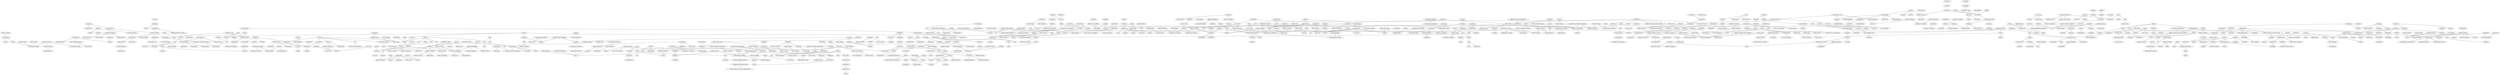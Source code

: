 strict graph layer2 {
	graph [name=layer2];
	node [label="\N"];
	585	[label=Leuprolide,
		level=3,
		src_id=7,
		weight=0.0006584414647170115];
	1329	[label=Endometriosis,
		level=3,
		src_id=175911,
		weight=0.0002599773433505542];
	585 -- 1329	[level=3,
		weight=84.25];
	255	[label=Hysterectomy,
		level=2,
		src_id=178681,
		weight=0.0011353409318438];
	585 -- 255	[level=3,
		weight=77.21];
	525	[label=Levonorgestrel,
		level=2,
		src_id=357,
		weight=0.0011290407653778945];
	244	[label="Drug interaction",
		level=3,
		src_id=175376,
		weight=0.0005621002657141702];
	525 -- 244	[level=3,
		weight=25.05];
	442	[label="Ethinyl Estradiol",
		level=1,
		src_id=963,
		weight=0.0021814291257429477];
	525 -- 442	[level=1,
		weight=228.45];
	552	[label="Intra-uterine contraceptive device",
		level=3,
		src_id=179325,
		weight=0.0008788658331042069];
	525 -- 552	[level=1,
		weight=186.57];
	208	[label="Hot flush",
		level=2,
		src_id=178313,
		weight=0.0010001309388685995];
	207	[label=Menopause,
		level=2,
		src_id=180770,
		weight=0.0010851334198662646];
	208 -- 207	[level=2,
		weight=62.79];
	449	[label="Conjugated estrogens",
		level=2,
		src_id=277,
		weight=0.001068117755430358];
	255 -- 449	[level=2,
		weight=55.43];
	212	[label="Blood oestrogen",
		level=1,
		src_id=172274,
		weight=0.0021712169292174874];
	255 -- 212	[level=2,
		weight=70.64];
	194	[label=Injection,
		level=3,
		src_id=179084,
		weight=0.0008277662262499366];
	190	[label=Stillbirth,
		level=1,
		src_id=186413,
		weight=0.0034063847659718486];
	194 -- 190	[level=3,
		weight=56.87];
	2	[label=Epilepsy,
		level=1,
		src_id=176107,
		weight=0.0145529562651861];
	1	[label=Convulsion,
		level=1,
		src_id=174366,
		weight=0.021183283532887193];
	2 -- 1	[level=1,
		weight=333.89];
	209	[label=Disability,
		level=2,
		src_id=175257,
		weight=0.0014952621091935154];
	2 -- 209	[level=2,
		weight=32.3];
	1739	[label=Vasopressin,
		level=3,
		src_id=65,
		weight=0.0003336431411581669];
	461	[label=Hyponatraemia,
		level=3,
		src_id=178612,
		weight=0.0006740034611977746];
	1739 -- 461	[level=3,
		weight=114.73];
	199	[label="Blood sodium",
		level=2,
		src_id=172362,
		weight=0.0015161316577229536];
	461 -- 199	[level=3,
		weight=35.1];
	20	[label=Anxiety,
		level=1,
		src_id=170661,
		weight=0.007191629624041699];
	1 -- 20	[level=1,
		weight=75.71];
	53	[label=Levetiracetam,
		level=1,
		src_id=1186,
		weight=0.006882236948488494];
	1 -- 53	[level=1,
		weight=145.77];
	59	[label="Grand mal convulsion",
		level=1,
		src_id=177516,
		weight=0.007439468297569785];
	1 -- 59	[level=1,
		weight=122.06];
	117	[label=Surgery,
		level=1,
		src_id=186589,
		weight=0.004030986189366922];
	1 -- 117	[level=1,
		weight=88.66];
	9	[label=Electroencephalogram,
		level=1,
		src_id=175720,
		weight=0.008190389638790598];
	1 -- 9	[level=1,
		weight=147.32];
	740	[label=Oxytocin,
		level=3,
		src_id=100,
		weight=0.00021073193039866726];
	102	[label=Discomfort,
		level=3,
		src_id=175264,
		weight=0.0009623335595657381];
	740 -- 102	[level=3,
		weight=21.81];
	130	[label="Feeling hot",
		level=2,
		src_id=176626,
		weight=0.0015099303217477895];
	102 -- 130	[level=3,
		weight=21.71];
	292	[label="Muscle strain",
		level=3,
		src_id=181272,
		weight=0.0006125787643275044];
	160	[label=Cannabis,
		level=2,
		src_id=240914,
		weight=0.0017164936724492245];
	292 -- 160	[level=3,
		weight=26.64];
	37	[label="Thermal burn",
		level=2,
		src_id=186899,
		weight=0.0012716449517162544];
	259	[label=Blister,
		level=2,
		src_id=171902,
		weight=0.0010220659509458324];
	37 -- 259	[level=2,
		weight=20.92];
	284	[label=Cyanocobalamin,
		level=1,
		src_id=108,
		weight=0.001785896627379339];
	655	[label=Choline,
		level=2,
		src_id=115,
		weight=0.0011908521845101832];
	284 -- 655	[level=1,
		weight=542.33];
	726	[label=Methylcobalamin,
		level=3,
		src_id=3406,
		weight=0.0005494336471146516];
	284 -- 726	[level=3,
		weight=54.07];
	422	[label=Biotin,
		level=2,
		src_id=114,
		weight=0.0014547127828869668];
	410	[label="Inositol nicotinate",
		level=2,
		src_id=7903,
		weight=0.001707645651089037];
	422 -- 410	[level=1,
		weight=431.07];
	408	[label=Selenium,
		level=3,
		src_id=9080,
		weight=0.0008301117929561951];
	422 -- 408	[level=1,
		weight=145.41];
	304	[label=Alopecia,
		level=3,
		src_id=170026,
		weight=0.0009430942896574373];
	422 -- 304	[level=2,
		weight=66.97];
	655 -- 410	[level=1,
		weight=861.13];
	106	[label="Vitamin C",
		level=2,
		src_id=118,
		weight=0.001711875241178114];
	283	[label="Vitamin E",
		level=3,
		src_id=155,
		weight=0.0008088889025462575];
	106 -- 283	[level=3,
		weight=99.95];
	325	[label="Blood triglycerides",
		level=1,
		src_id=172398,
		weight=0.0018556204639034843];
	106 -- 325	[level=2,
		weight=118.94];
	483	[label=Riboflavin,
		level=1,
		src_id=132,
		weight=0.0019988040957587606];
	451	[label=Thiamine,
		level=1,
		src_id=144,
		weight=0.0019609809401004946];
	483 -- 451	[level=1,
		weight=984.77];
	477	[label=Nicotinamide,
		level=1,
		src_id=2556,
		weight=0.002116925340593475];
	483 -- 477	[level=1,
		weight=1000.0];
	420	[label=Pyridoxine,
		level=2,
		src_id=156,
		weight=0.0010237514839976638];
	483 -- 420	[level=2,
		weight=343.79];
	280	[label=Magnesium,
		level=2,
		src_id=1330,
		weight=0.0016092281981076096];
	483 -- 280	[level=1,
		weight=91.78];
	421	[label="Folic Acid",
		level=2,
		src_id=150,
		weight=0.001248867018795569];
	245	[label="Congenital anomaly",
		level=2,
		src_id=174082,
		weight=0.0014209603544620777];
	421 -- 245	[level=1,
		weight=110.38];
	125	[label=Pregnancy,
		level=1,
		src_id=184014,
		weight=0.0030884814220588502];
	421 -- 125	[level=1,
		weight=161.48];
	412	[label="Pantothenic acid",
		level=2,
		src_id=1701,
		weight=0.001715200785338295];
	412 -- 410	[level=2,
		weight=549.21];
	446	[label=Niacin,
		level=3,
		src_id=614,
		weight=0.0006188541880938574];
	412 -- 446	[level=3,
		weight=451.31];
	240	[label="Nerve injury",
		level=3,
		src_id=181684,
		weight=0.0007264574625418769];
	726 -- 240	[level=3,
		weight=53.42];
	590	[label=Tetanus,
		level=3,
		src_id=186852,
		weight=0.0006075294112101237];
	726 -- 590	[level=3,
		weight=405.36];
	410 -- 477	[level=1,
		weight=438.61];
	522	[label=Paraldehyde,
		level=3,
		src_id=8062,
		weight=0.000831489425331462];
	410 -- 522	[level=3,
		weight=58.9];
	170	[label=Beef,
		level=2,
		src_id=8582,
		weight=0.0012853107953504988];
	214	[label=Pork,
		level=2,
		src_id=8631,
		weight=0.0011829321134084166];
	170 -- 214	[level=2,
		weight=137.08];
	247	[label=Garlic,
		level=2,
		src_id=8602,
		weight=0.0011685537956790753];
	170 -- 247	[level=2,
		weight=89.45];
	278	[label=Spinach,
		level=2,
		src_id=8638,
		weight=0.0016070793322843157];
	278 -- 408	[level=1,
		weight=85.24];
	232	[label=Asparagus,
		level=2,
		src_id=8577,
		weight=0.0016191078334887316];
	278 -- 232	[level=2,
		weight=236.88];
	476	[label="Lima bean",
		level=3,
		src_id=8610,
		weight=0.000951798002990604];
	278 -- 476	[level=1,
		weight=250.75];
	249	[label=Broccoli,
		level=2,
		src_id=8584,
		weight=0.0017175653551483447];
	278 -- 249	[level=1,
		weight=258.32];
	380	[label=Zinc,
		level=3,
		src_id=1526,
		weight=0.0009027028766143693];
	408 -- 380	[level=1,
		weight=234.71];
	141	[label=Acne,
		level=2,
		src_id=169642,
		weight=0.0016355801322667845];
	304 -- 141	[level=2,
		weight=34.29];
	640	[label=Dexpanthenol,
		level=2,
		src_id=8294,
		weight=0.001081128810486123];
	477 -- 640	[level=2,
		weight=596.89];
	654	[label="Vitamin A",
		level=3,
		src_id=154,
		weight=0.00028168609361971854];
	654 -- 380	[level=3,
		weight=46.17];
	234	[label=Aspartame,
		level=2,
		src_id=159,
		weight=0.0011446729458059277];
	205	[label=Corn,
		level=2,
		src_id=8641,
		weight=0.0013300410071880266];
	234 -- 205	[level=1,
		weight=86.16];
	200	[label="Blood insulin",
		level=2,
		src_id=172218,
		weight=0.0016256660851276916];
	234 -- 200	[level=1,
		weight=63.44];
	215	[label=Calcium,
		level=1,
		src_id=1327,
		weight=0.0019150705632210527];
	215 -- 280	[level=1,
		weight=221.48];
	203	[label="Vitamin D",
		level=2,
		src_id=9042,
		weight=0.0015717768209295817];
	215 -- 203	[level=2,
		weight=149.84];
	150	[label=Osteoporosis,
		level=1,
		src_id=182448,
		weight=0.0017415178322508606];
	215 -- 150	[level=1,
		weight=103.4];
	215 -- 199	[level=1,
		weight=75.83];
	872	[label=Iron,
		level=3,
		src_id=1525,
		weight=0.0006107624197439109];
	215 -- 872	[level=3,
		weight=8.08];
	851	[label="Cimicifuga racemosa",
		level=3,
		src_id=11007,
		weight=0.0006219366143531347];
	215 -- 851	[level=3,
		weight=15.44];
	707	[label="Blood copper",
		level=3,
		src_id=172045,
		weight=0.00030810695721414345];
	380 -- 707	[level=1,
		weight=55.9];
	104	[label=Glucose,
		level=2,
		src_id=8280,
		weight=0.001657374083556313];
	258	[label="Blood ketone body",
		level=2,
		src_id=172233,
		weight=0.0016926721894202751];
	104 -- 258	[level=1,
		weight=112.0];
	178	[label=Dehydration,
		level=2,
		src_id=174932,
		weight=0.0010055901477009552];
	104 -- 178	[level=2,
		weight=53.1];
	470	[label="Blood glucose",
		level=3,
		src_id=172153,
		weight=0.0006620806225370629];
	104 -- 470	[level=3,
		weight=65.55];
	424	[label="X-ray",
		level=2,
		src_id=188917,
		weight=0.0010775404547227745];
	104 -- 424	[level=1,
		weight=63.44];
	352	[label=Grape,
		level=2,
		src_id=8603,
		weight=0.001036999137383177];
	232 -- 352	[level=2,
		weight=158.25];
	634	[label=Pumpkin,
		level=3,
		src_id=8906,
		weight=0.0003483526754235139];
	232 -- 634	[level=3,
		weight=103.72];
	279	[label=Casein,
		level=2,
		src_id=8589,
		weight=0.001694509586144348];
	307	[label="Cow milk",
		level=2,
		src_id=8613,
		weight=0.0017310414748003004];
	279 -- 307	[level=1,
		weight=354.81];
	231	[label=Wheat,
		level=2,
		src_id=8648,
		weight=0.0013186419709932129];
	279 -- 231	[level=1,
		weight=156.56];
	723	[label=Rye,
		level=3,
		src_id=8634,
		weight=0.0005140870818784404];
	279 -- 723	[level=3,
		weight=94.66];
	394	[label="Low carbohydrate diet",
		level=2,
		src_id=180136,
		weight=0.0016963404361697923];
	307 -- 394	[level=1,
		weight=284.05];
	416	[label=Clonidine,
		level=3,
		src_id=562,
		weight=0.0007089189872350105];
	307 -- 416	[level=1,
		weight=58.9];
	263	[label=Peanut,
		level=2,
		src_id=8623,
		weight=0.0010530660735478781];
	263 -- 325	[level=2,
		weight=121.92];
	205 -- 231	[level=1,
		weight=144.12];
	441	[label=Fructose,
		level=3,
		src_id=3934,
		weight=0.0008577665013947164];
	205 -- 441	[level=2,
		weight=191.26];
	717	[label="Starch, corn",
		level=3,
		src_id=9274,
		weight=0.0006449453712723378];
	205 -- 717	[level=3,
		weight=63.44];
	181	[label=Rice,
		level=2,
		src_id=8633,
		weight=0.0013726195936323733];
	231 -- 181	[level=1,
		weight=107.14];
	401	[label="Coeliac disease",
		level=3,
		src_id=173886,
		weight=0.0007549926224015937];
	231 -- 401	[level=3,
		weight=98.01];
	306	[label=Papaya,
		level=2,
		src_id=8707,
		weight=0.0013498239292479028];
	474	[label=Basil,
		level=3,
		src_id=8848,
		weight=0.0003720140153845816];
	306 -- 474	[level=3,
		weight=73.37];
	331	[label=Citrus,
		level=3,
		src_id=240147,
		weight=0.0008902888442464187];
	306 -- 331	[level=3,
		weight=145.74];
	409	[label=Tuna,
		level=3,
		src_id=8643,
		weight=0.000616617714305385];
	306 -- 409	[level=1,
		weight=73.37];
	306 -- 247	[level=2,
		weight=109.87];
	351	[label=Squash,
		level=2,
		src_id=8639,
		weight=0.0015183902051071373];
	306 -- 351	[level=1,
		weight=245.95];
	856	[label=Mango,
		level=3,
		src_id=8706,
		weight=0.0003651464563619599];
	306 -- 856	[level=3,
		weight=245.95];
	253	[label=Ketosis,
		level=2,
		src_id=179595,
		weight=0.0014825365162707655];
	258 -- 253	[level=2,
		weight=187.47];
	258 -- 394	[level=1,
		weight=300.38];
	325 -- 394	[level=1,
		weight=472.75];
	191	[label=Overweight,
		level=2,
		src_id=182592,
		weight=0.0010291440837678606];
	325 -- 191	[level=2,
		weight=65.55];
	577	[label=Cholesterol,
		level=3,
		src_id=4273,
		weight=0.000508772103363336];
	325 -- 577	[level=2,
		weight=160.94];
	115	[label=Constipation,
		level=2,
		src_id=174340,
		weight=0.0014432081619389205];
	51	[label=Diarrhoea,
		level=1,
		src_id=175200,
		weight=0.002206719793927423];
	115 -- 51	[level=1,
		weight=63.65];
	46	[label="Dry mouth",
		level=1,
		src_id=175420,
		weight=0.0022628987228231374];
	115 -- 46	[level=1,
		weight=63.75];
	805	[label=Hyperglycaemia,
		level=3,
		src_id=178459,
		weight=0.00025300072490807906];
	805 -- 470	[level=3,
		weight=97.49];
	320	[label=Fasting,
		level=2,
		src_id=176590,
		weight=0.0010019199416581607];
	253 -- 320	[level=2,
		weight=165.14];
	550	[label="Muscle mass",
		level=3,
		src_id=181256,
		weight=0.0006056388726783302];
	253 -- 550	[level=3,
		weight=123.47];
	295	[label="Laboratory test",
		level=3,
		src_id=179654,
		weight=0.0005819106376038633];
	264	[label="Amino acids",
		level=1,
		src_id=8309,
		weight=0.0018171058870276812];
	295 -- 264	[level=3,
		weight=74.07];
	361	[label=Starvation,
		level=2,
		src_id=186370,
		weight=0.0015500898244368258];
	394 -- 361	[level=2,
		weight=386.98];
	1460	[label="Blood calcium",
		level=3,
		src_id=171999,
		weight=0.00020551890174740187];
	331 -- 1460	[level=3,
		weight=133.68];
	1737	[label=Ornithine,
		level=3,
		src_id=121,
		weight=0.0005473111828966874];
	791	[label="Metabolic disorder",
		level=3,
		src_id=180819,
		weight=0.0005702714914809356];
	1737 -- 791	[level=3,
		weight=147.41];
	24	[label="Brain injury",
		level=1,
		src_id=172600,
		weight=0.0023940548485652693];
	791 -- 24	[level=3,
		weight=7.66];
	895	[label="L-Glutamine",
		level=3,
		src_id=122,
		weight=0.00019418148242142082];
	895 -- 264	[level=3,
		weight=56.87];
	894	[label="L-Tryptophan",
		level=3,
		src_id=142,
		weight=0.0003490174238771454];
	264 -- 894	[level=1,
		weight=61.08];
	560	[label="Excessive exercise",
		level=2,
		src_id=176247,
		weight=0.0015893738625358126];
	264 -- 560	[level=1,
		weight=292.38];
	195	[label=Fibromyalgia,
		level=2,
		src_id=176701,
		weight=0.0012346024671140274];
	646	[label=Warfarin,
		level=3,
		src_id=668,
		weight=0.00046977729417341913];
	195 -- 646	[level=2,
		weight=42.79];
	700	[label="Chronic fatigue syndrome",
		level=3,
		src_id=173696,
		weight=0.00077090821530389];
	195 -- 700	[level=2,
		weight=118.94];
	785	[label="Myasthenia gravis",
		level=3,
		src_id=181291,
		weight=0.00019291749269087562];
	195 -- 785	[level=3,
		weight=37.92];
	66	[label="Panic attack",
		level=1,
		src_id=182745,
		weight=0.002527424492525558];
	20 -- 66	[level=1,
		weight=68.7];
	78	[label=Nervousness,
		level=1,
		src_id=181699,
		weight=0.00196343489860732];
	20 -- 78	[level=1,
		weight=39.88];
	42	[label=Stress,
		level=1,
		src_id=186464,
		weight=0.005489881201732726];
	20 -- 42	[level=1,
		weight=100.25];
	10	[label=Depression,
		level=1,
		src_id=175023,
		weight=0.005397617393762817];
	20 -- 10	[level=1,
		weight=108.88];
	25	[label=Fear,
		level=1,
		src_id=176601,
		weight=0.00423180013877655];
	20 -- 25	[level=1,
		weight=72.45];
	121	[label=Potassium,
		level=2,
		src_id=1306,
		weight=0.0015295062675516813];
	280 -- 121	[level=2,
		weight=64.85];
	484	[label="Aloe vera",
		level=3,
		src_id=239686,
		weight=0.000783172265309865];
	640 -- 484	[level=2,
		weight=382.64];
	1733	[label=Pyridoxal,
		level=3,
		src_id=139,
		weight=0.0004044877759765974];
	705	[label="Blood phosphorus",
		level=3,
		src_id=172294,
		weight=0.0005561516626025792];
	1733 -- 705	[level=3,
		weight=160.22];
	705 -- 121	[level=3,
		weight=44.1];
	411	[label=Serotonin,
		level=3,
		src_id=7810,
		weight=0.0009097244788577965];
	894 -- 411	[level=1,
		weight=143.89];
	583	[label=Norepinephrine,
		level=3,
		src_id=358,
		weight=0.000701572436896661];
	411 -- 583	[level=1,
		weight=126.93];
	262	[label="Fish oil",
		level=2,
		src_id=10993,
		weight=0.001048584448690985];
	262 -- 484	[level=2,
		weight=88.0];
	574	[label=Capsaicin,
		level=3,
		src_id=5830,
		weight=0.00037161989753158167];
	262 -- 574	[level=3,
		weight=56.59];
	426	[label="Spina bifida",
		level=2,
		src_id=186194,
		weight=0.001229422774296933];
	245 -- 426	[level=1,
		weight=74.13];
	122	[label=Lamotrigine,
		level=1,
		src_id=542,
		weight=0.006068998428846408];
	125 -- 122	[level=1,
		weight=89.36];
	193	[label=Married,
		level=2,
		src_id=180527,
		weight=0.001513248136047951];
	125 -- 193	[level=1,
		weight=40.32];
	834	[label="Breast feeding",
		level=3,
		src_id=172671,
		weight=0.0005093418150099163];
	125 -- 834	[level=3,
		weight=15.9];
	595	[label=Primigravida,
		level=3,
		src_id=184094,
		weight=0.0005450096004418362];
	788	[label=Multigravida,
		level=3,
		src_id=181193,
		weight=0.00039009223398343276];
	595 -- 788	[level=3,
		weight=144.21];
	685	[label="Foetal anticonvulsant syndrome",
		level=3,
		src_id=176776,
		weight=0.00029473322332810464];
	595 -- 685	[level=3,
		weight=39.25];
	893	[label=Cholecalciferol,
		level=3,
		src_id=160,
		weight=0.00022623292759874997];
	203 -- 893	[level=3,
		weight=39.5];
	745	[label="Vitamin D deficiency",
		level=3,
		src_id=188653,
		weight=0.0005409096512745628];
	203 -- 745	[level=3,
		weight=58.07];
	1660	[label=Isotretinoin,
		level=3,
		src_id=968,
		weight=0.00020679617919048946];
	141 -- 1660	[level=3,
		weight=42.83];
	1599	[label="Benzoyl peroxide",
		level=3,
		src_id=8041,
		weight=0.000192577737039526];
	141 -- 1599	[level=3,
		weight=37.78];
	1532	[label="Acne cystic",
		level=3,
		src_id=169645,
		weight=0.000192577737039526];
	141 -- 1532	[level=3,
		weight=37.78];
	328	[label=Melatonin,
		level=3,
		src_id=1049,
		weight=0.0004908936843791283];
	19	[label=Insomnia,
		level=1,
		src_id=179162,
		weight=0.002204332585390886];
	328 -- 19	[level=3,
		weight=38.09];
	578	[label=Taurine,
		level=3,
		src_id=1860,
		weight=0.00024293198358138176];
	578 -- 446	[level=3,
		weight=43.46];
	744	[label="Vitamin E deficiency",
		level=3,
		src_id=188657,
		weight=0.00024710602995939074];
	352 -- 744	[level=3,
		weight=118.94];
	528	[label=Vegetarian,
		level=3,
		src_id=188358,
		weight=0.0004889855862056597];
	181 -- 528	[level=3,
		weight=23.75];
	181 -- 249	[level=1,
		weight=83.56];
	440	[label=Chicken,
		level=3,
		src_id=8592,
		weight=0.0005314488200806484];
	181 -- 440	[level=3,
		weight=59.56];
	473	[label=Salmon,
		level=3,
		src_id=8996,
		weight=0.0006755743213954945];
	409 -- 473	[level=1,
		weight=145.74];
	11	[label=Aggression,
		level=1,
		src_id=169900,
		weight=0.0023017829411153654];
	206	[label="Mood swings",
		level=2,
		src_id=181119,
		weight=0.0013121116757693495];
	11 -- 206	[level=1,
		weight=41.0];
	110	[label=Irritability,
		level=2,
		src_id=179437,
		weight=0.0014844055924761333];
	28	[label=Agitation,
		level=1,
		src_id=169902,
		weight=0.0018932125106081406];
	110 -- 28	[level=2,
		weight=32.62];
	105	[label=Caffeine,
		level=1,
		src_id=192,
		weight=0.002471869603861105];
	356	[label=Methylphenidate,
		level=2,
		src_id=411,
		weight=0.00124332684218425];
	105 -- 356	[level=1,
		weight=57.82];
	116	[label=Ethanol,
		level=1,
		src_id=884,
		weight=0.002092393569196102];
	105 -- 116	[level=1,
		weight=61.89];
	439	[label="Coffee bean",
		level=3,
		src_id=8595,
		weight=0.0009748104953439642];
	105 -- 439	[level=2,
		weight=185.8];
	377	[label=Cocoa,
		level=3,
		src_id=8976,
		weight=0.000662896563201366];
	105 -- 377	[level=3,
		weight=62.32];
	145	[label=Clobazam,
		level=2,
		src_id=339,
		weight=0.0012444943385843583];
	93	[label="Valproic Acid",
		level=1,
		src_id=304,
		weight=0.005305496918110635];
	145 -- 93	[level=2,
		weight=26.02];
	114	[label="Drug tolerance",
		level=3,
		src_id=175408,
		weight=0.0008700195480668483];
	145 -- 114	[level=3,
		weight=27.08];
	282	[label="Acetylsalicylic acid",
		level=3,
		src_id=931,
		weight=0.0009214581915706249];
	350	[label="Evening primrose oil",
		level=1,
		src_id=9213,
		weight=0.0020219358983983833];
	282 -- 350	[level=1,
		weight=122.8];
	415	[label=Ibuprofen,
		level=3,
		src_id=1035,
		weight=0.0008072654675934857];
	282 -- 415	[level=1,
		weight=94.01];
	727	[label="Sodium bicarbonate",
		level=3,
		src_id=1336,
		weight=0.00037925291078488453];
	282 -- 727	[level=3,
		weight=30.48];
	308	[label=Acetylcholine,
		level=1,
		src_id=2951,
		weight=0.003267540456224283];
	326	[label="Blood cortisol",
		level=1,
		src_id=172060,
		weight=0.0019357192812707144];
	308 -- 326	[level=1,
		weight=224.46];
	308 -- 200	[level=1,
		weight=157.97];
	308 -- 51	[level=1,
		weight=81.69];
	419	[label=Nicotine,
		level=3,
		src_id=175,
		weight=0.000997562834979692];
	308 -- 419	[level=3,
		weight=321.9];
	172	[label=Epinephrine,
		level=2,
		src_id=654,
		weight=0.0014799902593236208];
	308 -- 172	[level=2,
		weight=126.93];
	362	[label="Rapid eye movements sleep abnormal",
		level=2,
		src_id=184785,
		weight=0.0010595064859519445];
	308 -- 362	[level=2,
		weight=187.73];
	630	[label="Alcohol use",
		level=3,
		src_id=169962,
		weight=0.0008139399793316049];
	308 -- 630	[level=3,
		weight=374.47];
	308 -- 560	[level=1,
		weight=480.36];
	350 -- 560	[level=1,
		weight=402.63];
	572	[label="Flax seed",
		level=3,
		src_id=8749,
		weight=0.00037940385289274536];
	350 -- 572	[level=3,
		weight=58.9];
	274	[label=Hyperventilation,
		level=3,
		src_id=178550,
		weight=0.0009555228259171984];
	326 -- 274	[level=2,
		weight=137.08];
	201	[label="Blood glucose decreased",
		level=2,
		src_id=172155,
		weight=0.0014373443994458426];
	200 -- 201	[level=2,
		weight=84.45];
	888	[label=Metformin,
		level=3,
		src_id=321,
		weight=0.00046914252926737345];
	200 -- 888	[level=3,
		weight=34.59];
	177	[label="Diabetes mellitus",
		level=2,
		src_id=175126,
		weight=0.0014284929689067393];
	200 -- 177	[level=2,
		weight=86.5];
	460	[label=Infusion,
		level=3,
		src_id=179021,
		weight=0.0009158569882968398];
	200 -- 460	[level=3,
		weight=43.46];
	275	[label="Gastroenteritis viral",
		level=3,
		src_id=177170,
		weight=0.0007815100599135934];
	51 -- 275	[level=3,
		weight=34.04];
	21	[label=Vomiting,
		level=1,
		src_id=188709,
		weight=0.002237717673427465];
	51 -- 21	[level=1,
		weight=58.45];
	202	[label="Abdominal pain upper",
		level=3,
		src_id=169505,
		weight=0.0008933984670175465];
	51 -- 202	[level=3,
		weight=31.33];
	228	[label=Dyspepsia,
		level=3,
		src_id=175492,
		weight=0.0009857450449840132];
	51 -- 228	[level=3,
		weight=34.47];
	357	[label=Progesterone,
		level=2,
		src_id=385,
		weight=0.0013202501695271868];
	207 -- 357	[level=2,
		weight=76.99];
	287	[label=Puberty,
		level=3,
		src_id=184462,
		weight=0.0005654851745662174];
	207 -- 287	[level=3,
		weight=29.76];
	89	[label="Psychomotor hyperactivity",
		level=2,
		src_id=184442,
		weight=0.0015591843293077726];
	229	[label="Attention deficit/hyperactivity disorder",
		level=2,
		src_id=171101,
		weight=0.0014265202133701203];
	89 -- 229	[level=2,
		weight=111.62];
	548	[label=Osteopenia,
		level=3,
		src_id=182445,
		weight=0.0005435621924389219];
	150 -- 548	[level=2,
		weight=88.09];
	444	[label=Ibandronate,
		level=2,
		src_id=696,
		weight=0.0011273830129776888];
	150 -- 444	[level=2,
		weight=91.06];
	892	[label=Baclofen,
		level=3,
		src_id=172,
		weight=0.00038645353891679794];
	505	[label=Hydrocephalus,
		level=3,
		src_id=178376,
		weight=0.0005484925984523581];
	892 -- 505	[level=3,
		weight=81.41];
	471	[label="Arnold-Chiari malformation",
		level=3,
		src_id=170858,
		weight=0.0009273545438066925];
	471 -- 505	[level=3,
		weight=76.15];
	197	[label=Cyst,
		level=3,
		src_id=174772,
		weight=0.0009315303627485157];
	471 -- 197	[level=2,
		weight=35.99];
	454	[label=Tic,
		level=3,
		src_id=187074,
		weight=0.0006281933437374971];
	471 -- 454	[level=2,
		weight=94.31];
	981	[label=Syringomyelia,
		level=3,
		src_id=186670,
		weight=0.00022713799135533428];
	471 -- 981	[level=3,
		weight=71.76];
	330	[label=Amphetamine,
		level=1,
		src_id=173,
		weight=0.0023355995601714247];
	478	[label=Dextroamphetamine,
		level=1,
		src_id=1510,
		weight=0.0019595852231327595];
	330 -- 478	[level=1,
		weight=864.22];
	373	[label="Central auditory processing disorder",
		level=2,
		src_id=173299,
		weight=0.0011258315873379815];
	330 -- 373	[level=1,
		weight=74.2];
	659	[label=Trichotillomania,
		level=3,
		src_id=187413,
		weight=0.0005130347621244177];
	330 -- 659	[level=1,
		weight=91.19];
	356 -- 478	[level=1,
		weight=180.57];
	356 -- 229	[level=2,
		weight=113.03];
	329	[label=Fluoxetine,
		level=2,
		src_id=461,
		weight=0.0010060472468016869];
	63	[label=Quetiapine,
		level=1,
		src_id=1208,
		weight=0.0020666863962951567];
	329 -- 63	[level=2,
		weight=107.14];
	60	[label=Alprazolam,
		level=2,
		src_id=393,
		weight=0.0014604351943411486];
	329 -- 60	[level=2,
		weight=59.4];
	87	[label=Sertraline,
		level=2,
		src_id=1088,
		weight=0.0014604027972397971];
	329 -- 87	[level=2,
		weight=43.55];
	233	[label=Dopamine,
		level=2,
		src_id=974,
		weight=0.0013526035753482696];
	233 -- 583	[level=1,
		weight=133.68];
	620	[label="Drug dependence",
		level=3,
		src_id=175358,
		weight=0.00035150449623280993];
	233 -- 620	[level=3,
		weight=49.25];
	458	[label="Parkinson's disease",
		level=2,
		src_id=182898,
		weight=0.001113114205722105];
	233 -- 458	[level=1,
		weight=47.15];
	63 -- 659	[level=1,
		weight=107.14];
	281	[label=Bupropion,
		level=3,
		src_id=1140,
		weight=0.000731603564681525];
	63 -- 281	[level=3,
		weight=44.86];
	265	[label=Aripiprazole,
		level=2,
		src_id=1222,
		weight=0.0012625049742498163];
	63 -- 265	[level=1,
		weight=74.9];
	383	[label=Risperidone,
		level=3,
		src_id=720,
		weight=0.0009743370377009551];
	63 -- 383	[level=2,
		weight=84.02];
	184	[label=Homeless,
		level=2,
		src_id=178289,
		weight=0.0011211265206316227];
	63 -- 184	[level=2,
		weight=25.98];
	608	[label=Meningioma,
		level=3,
		src_id=180703,
		weight=0.00031372791664247875];
	478 -- 608	[level=2,
		weight=52.36];
	712	[label=Amphetamines,
		level=3,
		src_id=170166,
		weight=0.0003121322242210756];
	576	[label=LSD,
		level=3,
		src_id=4551,
		weight=0.0005165735818182076];
	712 -- 576	[level=3,
		weight=56.87];
	619	[label=Dyspraxia,
		level=3,
		src_id=175506,
		weight=0.0009419159405542817];
	373 -- 619	[level=1,
		weight=179.89];
	674	[label="Low income",
		level=3,
		src_id=180144,
		weight=0.00045793908964994744];
	456	[label="Skull fracture",
		level=3,
		src_id=185991,
		weight=0.0008114640460577113];
	674 -- 456	[level=3,
		weight=120.84];
	387	[label=Yawning,
		level=3,
		src_id=188976,
		weight=0.0006097536733340811];
	674 -- 387	[level=3,
		weight=52.36];
	226	[label=Embolism,
		level=2,
		src_id=175772,
		weight=0.0014684924134583453];
	456 -- 226	[level=1,
		weight=52.15];
	543	[label="Physical examination",
		level=3,
		src_id=183464,
		weight=0.0005235304459954017];
	456 -- 543	[level=1,
		weight=65.99];
	775	[label="Pain in jaw",
		level=3,
		src_id=182633,
		weight=0.0001885875383263081];
	387 -- 775	[level=3,
		weight=29.18];
	413	[label=Heroin,
		level=3,
		src_id=1393,
		weight=0.000721108356601148];
	510	[label="Drug abuser",
		level=3,
		src_id=175348,
		weight=0.0005051680030229714];
	413 -- 510	[level=2,
		weight=58.77];
	309	[label=Cocaine,
		level=3,
		src_id=893,
		weight=0.0009701620727076309];
	413 -- 309	[level=2,
		weight=79.05];
	80	[label=Hypoglycaemia,
		level=2,
		src_id=178590,
		weight=0.001664842412651862];
	201 -- 80	[level=2,
		weight=106.03];
	164	[label=Dissociation,
		level=2,
		src_id=175285,
		weight=0.001105859960377227];
	165	[label=Depersonalisation,
		level=2,
		src_id=175018,
		weight=0.0014996753105679537];
	164 -- 165	[level=2,
		weight=52.78];
	502	[label=Indifference,
		level=3,
		src_id=178923,
		weight=0.00029448633519486367];
	164 -- 502	[level=3,
		weight=23.58];
	219	[label="Tunnel vision",
		level=3,
		src_id=187524,
		weight=0.0008347669684894755];
	164 -- 219	[level=3,
		weight=31.86];
	501	[label="Lung neoplasm malignant",
		level=3,
		src_id=180201,
		weight=0.00045280129293360594];
	314	[label="Tobacco user",
		level=3,
		src_id=187098,
		weight=0.0006428437169131288];
	501 -- 314	[level=3,
		weight=34.7];
	501 -- 634	[level=3,
		weight=57.86];
	29	[label=Lorazepam,
		level=1,
		src_id=177,
		weight=0.00198802506334235];
	136	[label=Diazepam,
		level=2,
		src_id=815,
		weight=0.001472822668299216];
	29 -- 136	[level=1,
		weight=64.04];
	143	[label=Clonazepam,
		level=2,
		src_id=1052,
		weight=0.0017203199085305948];
	29 -- 143	[level=1,
		weight=47.22];
	159	[label=Pregabalin,
		level=2,
		src_id=221,
		weight=0.0014114828052947035];
	64	[label=Gabapentin,
		level=1,
		src_id=982,
		weight=0.002318343997021659];
	159 -- 64	[level=1,
		weight=65.48];
	157	[label=Lacosamide,
		level=1,
		src_id=5491,
		weight=0.001865963885589443];
	159 -- 157	[level=1,
		weight=44.65];
	357 -- 212	[level=2,
		weight=257.77];
	730	[label="Medroxyprogesterone acetate",
		level=3,
		src_id=590,
		weight=0.0003232570747656465];
	357 -- 730	[level=3,
		weight=48.56];
	482	[label=Zolpidem,
		level=3,
		src_id=414,
		weight=0.000407271745084403];
	482 -- 19	[level=3,
		weight=36.1];
	651	[label=Eszopiclone,
		level=3,
		src_id=391,
		weight=0.00039214721625704436];
	482 -- 651	[level=3,
		weight=32.53];
	384	[label=Midazolam,
		level=3,
		src_id=669,
		weight=0.000400301999710575];
	370	[label="Intensive care",
		level=3,
		src_id=179204,
		weight=0.0005398277664386105];
	384 -- 370	[level=3,
		weight=22.37];
	144	[label=Oxcarbazepine,
		level=1,
		src_id=762,
		weight=0.002534724742924634];
	144 -- 199	[level=1,
		weight=65.33];
	74	[label="Status epilepticus",
		level=2,
		src_id=186374,
		weight=0.0014355552851170674];
	136 -- 74	[level=1,
		weight=51.73];
	171	[label=Tiagabine,
		level=2,
		src_id=892,
		weight=0.0010722260667499243];
	134	[label=Felbamate,
		level=1,
		src_id=935,
		weight=0.002019205396404736];
	171 -- 134	[level=2,
		weight=53.71];
	135	[label=Zonisamide,
		level=1,
		src_id=895,
		weight=0.0025595133472386933];
	64 -- 135	[level=1,
		weight=42.55];
	143 -- 122	[level=1,
		weight=44.03];
	353	[label=Escitalopram,
		level=3,
		src_id=1159,
		weight=0.0006094284965635297];
	87 -- 353	[level=3,
		weight=30.87];
	99	[label=Phenobarbital,
		level=1,
		src_id=1158,
		weight=0.0025713759378250835];
	217	[label=Primidone,
		level=2,
		src_id=780,
		weight=0.0012000086117297214];
	99 -- 217	[level=2,
		weight=52.86];
	88	[label=Phenytoin,
		level=1,
		src_id=243,
		weight=0.004732828277386289];
	99 -- 88	[level=1,
		weight=78.04];
	111	[label=Infant,
		level=2,
		src_id=178934,
		weight=0.0012025318431048166];
	99 -- 111	[level=2,
		weight=34.76];
	743	[label="Yellow skin",
		level=3,
		src_id=188985,
		weight=0.0005840738101251167];
	99 -- 743	[level=3,
		weight=6.71];
	575	[label=Ezogabine,
		level=3,
		src_id=4664,
		weight=0.00030957092028683844];
	157 -- 575	[level=3,
		weight=26.47];
	65	[label=Restlessness,
		level=2,
		src_id=185171,
		weight=0.0010832019749598641];
	28 -- 65	[level=2,
		weight=41.34];
	297	[label=Hostility,
		level=3,
		src_id=178312,
		weight=0.0008335790243328781];
	28 -- 297	[level=1,
		weight=37.16];
	6	[label=Asthenia,
		level=1,
		src_id=171034,
		weight=0.002497794525406176];
	112	[label=Hypoaesthesia,
		level=1,
		src_id=178564,
		weight=0.0018441575374414363];
	6 -- 112	[level=1,
		weight=49.45];
	27	[label=Asthma,
		level=1,
		src_id=171037,
		weight=0.001997810328520221];
	8	[label=Wound,
		level=2,
		src_id=188883,
		weight=0.0015869843567510812];
	27 -- 8	[level=2,
		weight=20.06];
	251	[label="Sleep apnoea syndrome",
		level=2,
		src_id=185998,
		weight=0.0013350860613132389];
	27 -- 251	[level=1,
		weight=34.72];
	98	[label=Aura,
		level=1,
		src_id=171120,
		weight=0.003606559198555745];
	98 -- 25	[level=1,
		weight=66.63];
	132	[label="Deja vu",
		level=1,
		src_id=174936,
		weight=0.002534898702066785];
	98 -- 132	[level=1,
		weight=72.75];
	32	[label="Confusional state",
		level=1,
		src_id=174071,
		weight=0.0045697034034092344];
	22	[label=Tremor,
		level=1,
		src_id=187373,
		weight=0.0032307227193221206];
	32 -- 22	[level=1,
		weight=49.59];
	85	[label=Amnesia,
		level=1,
		src_id=170136,
		weight=0.003670554159831233];
	32 -- 85	[level=1,
		weight=48.69];
	32 -- 9	[level=1,
		weight=81.5];
	23	[label="Loss of consciousness",
		level=1,
		src_id=180127,
		weight=0.003902299080386455];
	32 -- 23	[level=1,
		weight=68.66];
	36	[label=Crying,
		level=1,
		src_id=174575,
		weight=0.0026914888545814483];
	101	[label=Screaming,
		level=2,
		src_id=185624,
		weight=0.0012853671292025804];
	36 -- 101	[level=2,
		weight=57.8];
	36 -- 22	[level=1,
		weight=45.41];
	186	[label=Dysarthria,
		level=3,
		src_id=175469,
		weight=0.0008808291944485747];
	49	[label="Vision blurred",
		level=2,
		src_id=188580,
		weight=0.0014499457755025905];
	186 -- 49	[level=2,
		weight=30.63];
	291	[label="Muscular weakness",
		level=3,
		src_id=181279,
		weight=0.0006913716631461381];
	186 -- 291	[level=2,
		weight=32.22];
	15	[label=Hallucination,
		level=1,
		src_id=177734,
		weight=0.0025769135959557267];
	30	[label="Psychotic disorder",
		level=1,
		src_id=184453,
		weight=0.0022872442677770648];
	15 -- 30	[level=1,
		weight=54.97];
	40	[label=Fatigue,
		level=1,
		src_id=176597,
		weight=0.0034094849159673375];
	19 -- 40	[level=1,
		weight=30.82];
	109	[label="Lumbar puncture",
		level=2,
		src_id=180161,
		weight=0.0012844804892147466];
	729	[label=Ranitidine,
		level=3,
		src_id=849,
		weight=0.0008149232940820716];
	109 -- 729	[level=3,
		weight=19.07];
	55	[label="Computerised tomogram",
		level=1,
		src_id=174039,
		weight=0.002476901963987182];
	109 -- 55	[level=2,
		weight=39.76];
	61	[label="Muscle twitching",
		level=1,
		src_id=181276,
		weight=0.002403814284374758];
	61 -- 22	[level=1,
		weight=52.0];
	151	[label=Myoclonus,
		level=2,
		src_id=181386,
		weight=0.0011684068421928483];
	61 -- 151	[level=2,
		weight=36.35];
	44	[label="Muscle spasms",
		level=1,
		src_id=181270,
		weight=0.0018373714123815425];
	61 -- 44	[level=1,
		weight=46.91];
	43	[label=Nightmare,
		level=1,
		src_id=181828,
		weight=0.0017409541837483005];
	257	[label=Divorced,
		level=3,
		src_id=175315,
		weight=0.0008180329978097095];
	43 -- 257	[level=1,
		weight=34.68];
	407	[label="Abnormal dreams",
		level=3,
		src_id=169533,
		weight=0.00037786620824683956];
	43 -- 407	[level=3,
		weight=22.8];
	221	[label="Panic disorder",
		level=3,
		src_id=182746,
		weight=0.000930229114445343];
	66 -- 221	[level=3,
		weight=47.18];
	597	[label="Postictal state",
		level=3,
		src_id=183929,
		weight=0.00026077205235796236];
	592	[label="Single parent family",
		level=3,
		src_id=185883,
		weight=0.0005353936543900008];
	597 -- 592	[level=3,
		weight=31.04];
	108	[label=Paranoia,
		level=3,
		src_id=182831,
		weight=0.0009468110376096503];
	30 -- 108	[level=3,
		weight=24.68];
	75	[label=Schizophrenia,
		level=2,
		src_id=185574,
		weight=0.0016048434025626337];
	30 -- 75	[level=1,
		weight=54.72];
	768	[label="Postictal psychosis",
		level=3,
		src_id=183928,
		weight=0.0002686415525798852];
	30 -- 768	[level=3,
		weight=64.79];
	95	[label=Mania,
		level=2,
		src_id=180503,
		weight=0.0015396092295466978];
	30 -- 95	[level=2,
		weight=50.79];
	467	[label=Delusion,
		level=3,
		src_id=174957,
		weight=0.0003675564491683025];
	30 -- 467	[level=3,
		weight=48.23];
	7	[label=Pyrexia,
		level=1,
		src_id=184658,
		weight=0.0033365769403179736];
	161	[label=Influenza,
		level=3,
		src_id=179006,
		weight=0.0008978306561348231];
	7 -- 161	[level=3,
		weight=45.97];
	146	[label=Acetaminophen,
		level=1,
		src_id=307,
		weight=0.0021478198654316686];
	7 -- 146	[level=1,
		weight=47.75];
	45	[label=Infection,
		level=2,
		src_id=178954,
		weight=0.0015771736409076875];
	7 -- 45	[level=2,
		weight=47.89];
	299	[label="Febrile convulsion",
		level=3,
		src_id=176614,
		weight=0.0009617972803996166];
	7 -- 299	[level=1,
		weight=109.81];
	173	[label="Sleep terror",
		level=2,
		src_id=186015,
		weight=0.0011229884967782042];
	101 -- 173	[level=2,
		weight=57.59];
	174	[label=Sedation,
		level=3,
		src_id=185679,
		weight=0.0007842162392504263];
	224	[label="Hepatic failure",
		level=2,
		src_id=177896,
		weight=0.0014638188377237111];
	174 -- 224	[level=3,
		weight=33.36];
	519	[label=Benzodiazepine,
		level=3,
		src_id=10185,
		weight=0.0002780817119027058];
	174 -- 519	[level=3,
		weight=26.12];
	58	[label="Sleep disorder",
		level=2,
		src_id=186000,
		weight=0.0014645694686052332];
	286	[label="Sleep study",
		level=3,
		src_id=186011,
		weight=0.0009289897513627559];
	58 -- 286	[level=1,
		weight=52.7];
	175	[label=Narcolepsy,
		level=2,
		src_id=181475,
		weight=0.001601609499906586];
	58 -- 175	[level=1,
		weight=46.77];
	48	[label=Staring,
		level=1,
		src_id=186369,
		weight=0.002015414171345836];
	48 -- 22	[level=1,
		weight=40.41];
	56	[label="Unresponsive to stimuli",
		level=2,
		src_id=187678,
		weight=0.001366683327521099];
	48 -- 56	[level=2,
		weight=28.18];
	400	[label=Daydreaming,
		level=3,
		src_id=174887,
		weight=0.0003756261458589917];
	48 -- 400	[level=3,
		weight=30.76];
	74 -- 24	[level=1,
		weight=45.08];
	462	[label=Hospitalisation,
		level=3,
		src_id=178311,
		weight=0.0002296543699440662];
	74 -- 462	[level=3,
		weight=10.06];
	57	[label=Tension,
		level=2,
		src_id=186772,
		weight=0.0012139158091774662];
	22 -- 57	[level=2,
		weight=24.89];
	17	[label=Fall,
		level=1,
		src_id=176540,
		weight=0.0027057777670907814];
	22 -- 17	[level=1,
		weight=47.12];
	236	[label="Vagal nerve stimulator implantation",
		level=2,
		src_id=188187,
		weight=0.0013353471073318925];
	236 -- 117	[level=2,
		weight=92.26];
	450	[label=Carbidopa,
		level=2,
		src_id=181,
		weight=0.0017154836936239186];
	448	[label=Olanzapine,
		level=2,
		src_id=324,
		weight=0.0012007975794819012];
	450 -- 448	[level=2,
		weight=245.95];
	643	[label=Levodopa,
		level=3,
		src_id=1219,
		weight=0.0009517822442188851];
	450 -- 643	[level=3,
		weight=438.06];
	642	[label=Pizotifen,
		level=3,
		src_id=5441,
		weight=0.0007703820731623475];
	450 -- 642	[level=3,
		weight=327.6];
	614	[label=Hypometabolism,
		level=3,
		src_id=178611,
		weight=0.0007272993644200465];
	450 -- 614	[level=3,
		weight=236.88];
	266	[label=Venlafaxine,
		level=3,
		src_id=276,
		weight=0.0007355245018755431];
	448 -- 266	[level=3,
		weight=46.9];
	448 -- 383	[level=2,
		weight=170.21];
	385	[label=Sumatriptan,
		level=3,
		src_id=655,
		weight=0.000793274215591153];
	385 -- 642	[level=3,
		weight=87.65];
	649	[label=Nortriptyline,
		level=3,
		src_id=527,
		weight=0.0005411095956033682];
	385 -- 649	[level=3,
		weight=58.38];
	876	[label=Guanfacine,
		level=3,
		src_id=1004,
		weight=0.00043287054826187174];
	876 -- 642	[level=3,
		weight=177.91];
	70	[label=Chills,
		level=2,
		src_id=173556,
		weight=0.0010391836110564567];
	542	[label=Piloerection,
		level=3,
		src_id=183488,
		weight=0.0003035165391341765];
	70 -- 542	[level=2,
		weight=25.52];
	62	[label=Disorientation,
		level=2,
		src_id=175277,
		weight=0.0012049087227801744];
	128	[label=Lethargy,
		level=3,
		src_id=179887,
		weight=0.0009609147402370983];
	62 -- 128	[level=2,
		weight=30.67];
	653	[label=Tramadol,
		level=3,
		src_id=184,
		weight=0.00036291182576880636];
	218	[label=Morphine,
		level=3,
		src_id=286,
		weight=0.0009809133925383683];
	653 -- 218	[level=3,
		weight=29.43];
	733	[label=Pethidine,
		level=3,
		src_id=443,
		weight=0.0006631501020315056];
	653 -- 733	[level=3,
		weight=58.9];
	481	[label=Oxycodone,
		level=3,
		src_id=486,
		weight=0.000906773558609637];
	218 -- 481	[level=3,
		weight=62.83];
	1652	[label=Promethazine,
		level=3,
		src_id=1053,
		weight=0.00043675128755483143];
	733 -- 1652	[level=3,
		weight=137.96];
	626	[label="Cortical dysplasia",
		level=3,
		src_id=174475,
		weight=0.000591019440529631];
	733 -- 626	[level=3,
		weight=26.68];
	72	[label="Back pain",
		level=2,
		src_id=171211,
		weight=0.0016844904265314949];
	120	[label=Myalgia,
		level=2,
		src_id=181289,
		weight=0.0012053478976603719];
	72 -- 120	[level=2,
		weight=32.68];
	469	[label=Chiropractic,
		level=3,
		src_id=173558,
		weight=0.0005228653821718227];
	72 -- 469	[level=3,
		weight=31.92];
	354	[label=Hydrocodone,
		level=3,
		src_id=942,
		weight=0.0008739933471835919];
	146 -- 354	[level=3,
		weight=133.11];
	652	[label=Phenylephrine,
		level=2,
		src_id=377,
		weight=0.0011036431004355718];
	146 -- 652	[level=2,
		weight=70.22];
	146 -- 415	[level=1,
		weight=143.43];
	382	[label=Diphenhydramine,
		level=3,
		src_id=1059,
		weight=0.0007903478862943633];
	146 -- 382	[level=3,
		weight=63.76];
	305	[label=Alcoholic,
		level=3,
		src_id=169964,
		weight=0.0008259711324044653];
	116 -- 305	[level=2,
		weight=47.03];
	116 -- 160	[level=2,
		weight=80.45];
	204	[label="Tea leaf",
		level=2,
		src_id=8649,
		weight=0.0013396284215396789];
	439 -- 204	[level=2,
		weight=108.23];
	858	[label=Blueberry,
		level=3,
		src_id=8679,
		weight=0.0002877891256393418];
	377 -- 858	[level=3,
		weight=18.05];
	92	[label=Autism,
		level=2,
		src_id=171128,
		weight=0.0014928525670669214];
	229 -- 92	[level=2,
		weight=44.37];
	225	[label="Exercise adequate",
		level=2,
		src_id=176259,
		weight=0.0010616983131704787];
	188	[label=Weight,
		level=1,
		src_id=188818,
		weight=0.00256109155980544];
	225 -- 188	[level=2,
		weight=54.85];
	31	[label=Migraine,
		level=1,
		src_id=180996,
		weight=0.002973154497413961];
	54	[label=Headache,
		level=1,
		src_id=177790,
		weight=0.003629731411491833];
	31 -- 54	[level=1,
		weight=94.85];
	316	[label=Overdose,
		level=3,
		src_id=182586,
		weight=0.0004659662104802004];
	301	[label="Bipolar I disorder",
		level=2,
		src_id=171760,
		weight=0.001043676937014173];
	316 -- 301	[level=3,
		weight=25.98];
	38	[label=Somnolence,
		level=1,
		src_id=186129,
		weight=0.002921368758777029];
	38 -- 128	[level=2,
		weight=26.78];
	41	[label=Dizziness,
		level=1,
		src_id=175317,
		weight=0.004182753475121997];
	38 -- 41	[level=1,
		weight=55.34];
	739	[label=Sildenafil,
		level=3,
		src_id=194,
		weight=0.0007740942301198369];
	1676	[label=Tadalafil,
		level=3,
		src_id=806,
		weight=0.0002905541849914528];
	739 -- 1676	[level=3,
		weight=65.99];
	1671	[label=Vardenafil,
		level=3,
		src_id=848,
		weight=0.00041798093024520094];
	739 -- 1671	[level=3,
		weight=107.14];
	688	[label="Erectile dysfunction",
		level=3,
		src_id=176149,
		weight=0.0003819809375940216];
	739 -- 688	[level=3,
		weight=45.23];
	447	[label=Testosterone,
		level=3,
		src_id=611,
		weight=0.0008531687468393902];
	688 -- 447	[level=3,
		weight=54.07];
	273	[label=Hypotension,
		level=3,
		src_id=178653,
		weight=0.0009566664301418861];
	18	[label="Blood pressure",
		level=1,
		src_id=172305,
		weight=0.0023794702000934195];
	273 -- 18	[level=3,
		weight=71.28];
	418	[label=Citalopram,
		level=3,
		src_id=206,
		weight=0.0004923728792878114];
	418 -- 281	[level=3,
		weight=46.36];
	355	[label=Duloxetine,
		level=3,
		src_id=465,
		weight=0.0007154480335499805];
	381	[label=Lithium,
		level=3,
		src_id=1316,
		weight=0.0006434203503017949];
	355 -- 381	[level=3,
		weight=27.76];
	884	[label=Albendazole,
		level=3,
		src_id=505,
		weight=0.00021953760696693045];
	355 -- 884	[level=3,
		weight=41.82];
	883	[label=Paroxetine,
		level=3,
		src_id=701,
		weight=0.0002465638586877567];
	355 -- 883	[level=3,
		weight=53.42];
	547	[label="Personality change",
		level=3,
		src_id=183300,
		weight=0.0002743889669752804];
	353 -- 547	[level=3,
		weight=38.82];
	347	[label="Affective disorder",
		level=3,
		src_id=169893,
		weight=0.0006343125343329754];
	347 -- 95	[level=3,
		weight=35.1];
	10 -- 206	[level=1,
		weight=45.59];
	166	[label="Completed suicide",
		level=2,
		src_id=174010,
		weight=0.0011065831406219];
	10 -- 166	[level=2,
		weight=45.98];
	581	[label="Magnesium sulfate",
		level=3,
		src_id=640,
		weight=0.0004426070892477223];
	581 -- 190	[level=3,
		weight=95.77];
	100	[label=Topiramate,
		level=1,
		src_id=264,
		weight=0.003896449842159197];
	135 -- 100	[level=1,
		weight=54.66];
	559	[label=Excoriation,
		level=2,
		src_id=176257,
		weight=0.0015072791917328573];
	134 -- 559	[level=1,
		weight=134.72];
	216	[label=Vigabatrin,
		level=2,
		src_id=1064,
		weight=0.0014135231908589934];
	379	[label=Rufinamide,
		level=3,
		src_id=5476,
		weight=0.0006821953450949363];
	216 -- 379	[level=3,
		weight=46.61];
	241	[label="Infantile spasms",
		level=2,
		src_id=178941,
		weight=0.001101286968617301];
	216 -- 241	[level=2,
		weight=127.3];
	486	[label="Tuberous sclerosis",
		level=3,
		src_id=187499,
		weight=0.0005424215192112821];
	216 -- 486	[level=2,
		weight=49.99];
	728	[label=Corticotropin,
		level=3,
		src_id=1268,
		weight=0.0003077291370539475];
	379 -- 728	[level=3,
		weight=38.91];
	497	[label="Neural tube defect",
		level=2,
		src_id=181701,
		weight=0.0011576820181728527];
	497 -- 426	[level=1,
		weight=243.61];
	497 -- 190	[level=1,
		weight=281.97];
	496	[label=Neuralgia,
		level=3,
		src_id=181702,
		weight=0.00039177093405658826];
	428	[label="Pain in extremity",
		level=3,
		src_id=182632,
		weight=0.0006357461524092043];
	496 -- 428	[level=3,
		weight=32.53];
	436	[label="Cleft lip",
		level=2,
		src_id=173778,
		weight=0.0011987526626147697];
	426 -- 436	[level=2,
		weight=179.66];
	830	[label="Cleft palate",
		level=3,
		src_id=173781,
		weight=0.00024287051500127005];
	426 -- 830	[level=3,
		weight=78.67];
	426 -- 685	[level=3,
		weight=55.43];
	346	[label="Analgesic therapy",
		level=2,
		src_id=170274,
		weight=0.0010486869847266909];
	190 -- 346	[level=2,
		weight=155.79];
	288	[label="Polycystic ovaries",
		level=2,
		src_id=183761,
		weight=0.0013361734439398534];
	190 -- 288	[level=1,
		weight=143.89];
	518	[label="Abortion spontaneous",
		level=3,
		src_id=169564,
		weight=0.0006772161106557812];
	190 -- 518	[level=3,
		weight=189.1];
	337	[label="Low birth weight baby",
		level=1,
		src_id=180135,
		weight=0.002508593207715703];
	190 -- 337	[level=1,
		weight=399.04];
	568	[label=Barbiturates,
		level=2,
		src_id=171262,
		weight=0.0010074895812820898];
	190 -- 568	[level=2,
		weight=281.97];
	311	[label="Weight increased",
		level=2,
		src_id=188826,
		weight=0.001482457976309422];
	311 -- 188	[level=2,
		weight=133.59];
	584	[label=Mesalazine,
		level=2,
		src_id=235,
		weight=0.001177053643025352];
	580	[label=Metronidazole,
		level=2,
		src_id=902,
		weight=0.0010781896374491493];
	584 -- 580	[level=2,
		weight=531.72];
	827	[label="Colitis ulcerative",
		level=3,
		src_id=173909,
		weight=0.0006717298383765784];
	584 -- 827	[level=3,
		weight=572.54];
	580 -- 441	[level=2,
		weight=147.41];
	627	[label=Colitis,
		level=3,
		src_id=173903,
		weight=0.0006767091661290837];
	580 -- 627	[level=3,
		weight=327.6];
	433	[label=Encephalopathy,
		level=3,
		src_id=175833,
		weight=0.0006316483277427704];
	580 -- 433	[level=3,
		weight=84.25];
	639	[label=Apple,
		level=3,
		src_id=8575,
		weight=0.00030388644180444644];
	441 -- 639	[level=3,
		weight=26.68];
	441 -- 454	[level=2,
		weight=88.0];
	571	[label="Acquired epileptic aphasia",
		level=3,
		src_id=169669,
		weight=0.00037136785433620415];
	433 -- 571	[level=3,
		weight=57.86];
	737	[label=Ziprasidone,
		level=3,
		src_id=237,
		weight=0.00038307525186565396];
	737 -- 265	[level=1,
		weight=87.06];
	737 -- 301	[level=1,
		weight=71.76];
	342	[label="Bulimia nervosa",
		level=2,
		src_id=172802,
		weight=0.0012989858158976258];
	265 -- 342	[level=1,
		weight=78.67];
	301 -- 75	[level=1,
		weight=46.86];
	695	[label="Drug abuse",
		level=3,
		src_id=175347,
		weight=0.00019783279946719215];
	301 -- 695	[level=3,
		weight=37.6];
	88 -- 122	[level=1,
		weight=96.5];
	73	[label=Carbamazepine,
		level=1,
		src_id=551,
		weight=0.004340877995338315];
	88 -- 73	[level=1,
		weight=81.22];
	100 -- 53	[level=1,
		weight=92.43];
	694	[label="Dry eye",
		level=3,
		src_id=175418,
		weight=0.0008334754125493561];
	100 -- 694	[level=3,
		weight=2.0];
	100 -- 188	[level=1,
		weight=86.47];
	93 -- 122	[level=1,
		weight=120.82];
	187	[label=Ethosuximide,
		level=2,
		src_id=580,
		weight=0.0010269919767833828];
	93 -- 187	[level=2,
		weight=32.89];
	122 -- 53	[level=1,
		weight=159.17];
	119	[label=Rash,
		level=1,
		src_id=184786,
		weight=0.002266379031972671];
	122 -- 119	[level=1,
		weight=57.5];
	40 -- 41	[level=1,
		weight=49.45];
	77	[label="Partial seizures",
		level=1,
		src_id=182927,
		weight=0.0029395429462631636];
	59 -- 77	[level=1,
		weight=69.43];
	269	[label="Petit mal epilepsy",
		level=2,
		src_id=183307,
		weight=0.0010477388970036822];
	59 -- 269	[level=2,
		weight=59.99];
	5	[label=Haemorrhage,
		level=1,
		src_id=177684,
		weight=0.0022629305748878355];
	47	[label=Contusion,
		level=2,
		src_id=174362,
		weight=0.001562594013938231];
	5 -- 47	[level=1,
		weight=55.34];
	4	[label=Pain,
		level=1,
		src_id=182630,
		weight=0.005780303677902718];
	54 -- 4	[level=1,
		weight=64.19];
	16	[label=Nausea,
		level=1,
		src_id=181546,
		weight=0.003817163733503498];
	54 -- 16	[level=1,
		weight=85.24];
	149	[label=Scar,
		level=1,
		src_id=185551,
		weight=0.001767244028178325];
	117 -- 149	[level=1,
		weight=52.63];
	515	[label="Brain lobectomy",
		level=3,
		src_id=172601,
		weight=0.0009221318701319152];
	117 -- 515	[level=3,
		weight=83.51];
	891	[label=Metoprolol,
		level=3,
		src_id=255,
		weight=0.00023383403642995328];
	318	[label=Hypertension,
		level=3,
		src_id=178519,
		weight=0.0008716292091893333];
	891 -- 318	[level=3,
		weight=47.83];
	404	[label=Arrhythmia,
		level=3,
		src_id=170862,
		weight=0.0005952094045646752];
	318 -- 404	[level=3,
		weight=32.53];
	463	[label=Hemiparesis,
		level=3,
		src_id=177843,
		weight=0.0009243021857249311];
	318 -- 463	[level=3,
		weight=34.17];
	832	[label="Cardiac failure congestive",
		level=3,
		src_id=173038,
		weight=0.00021995003329437453];
	318 -- 832	[level=3,
		weight=44.62];
	126	[label=Palpitations,
		level=2,
		src_id=182661,
		weight=0.001230348916778863];
	513	[label=Cardiomyopathy,
		level=3,
		src_id=173135,
		weight=0.0002669924053215429];
	126 -- 513	[level=3,
		weight=16.92];
	33	[label=Dyspnoea,
		level=1,
		src_id=175501,
		weight=0.0017803242471438464];
	126 -- 33	[level=2,
		weight=36.2];
	1721	[label=Ropinirole,
		level=3,
		src_id=259,
		weight=0.0005233217522983857];
	491	[label="Restless legs syndrome",
		level=3,
		src_id=185170,
		weight=0.0006419635095573355];
	1721 -- 491	[level=3,
		weight=222.79];
	491 -- 65	[level=3,
		weight=14.78];
	91	[label="Complex partial seizures",
		level=1,
		src_id=174011,
		weight=0.0033669628925900572];
	118	[label="Simple partial seizures",
		level=1,
		src_id=185880,
		weight=0.0025264148989576156];
	91 -- 118	[level=1,
		weight=74.26];
	1555	[label=Hypromellose,
		level=3,
		src_id=9026,
		weight=0.0004561340250304177];
	694 -- 1555	[level=3,
		weight=228.45];
	1554	[label="Polyethylene glycol 400",
		level=3,
		src_id=9028,
		weight=0.0004561340250304177];
	694 -- 1554	[level=3,
		weight=228.45];
	35	[label=Paraesthesia,
		level=1,
		src_id=182787,
		weight=0.0030602073943578525];
	35 -- 112	[level=1,
		weight=159.46];
	35 -- 16	[level=1,
		weight=48.31];
	312	[label="Weight decreased",
		level=2,
		src_id=188823,
		weight=0.0013248910553907709];
	188 -- 312	[level=2,
		weight=115.78];
	736	[label=Lidocaine,
		level=3,
		src_id=272,
		weight=0.000597092238280628];
	1674	[label=Menthol,
		level=3,
		src_id=811,
		weight=0.0005525222443413373];
	736 -- 1674	[level=3,
		weight=193.99];
	358	[label="Wada test",
		level=3,
		src_id=188785,
		weight=0.0008288602490153694];
	736 -- 358	[level=3,
		weight=10.02];
	71	[label=Bite,
		level=2,
		src_id=171768,
		weight=0.0011180925545109684];
	167	[label="Clonic convulsion",
		level=2,
		src_id=173791,
		weight=0.0011514547450181048];
	71 -- 167	[level=2,
		weight=36.44];
	71 -- 257	[level=2,
		weight=42.32];
	238	[label="Positron emission tomogram",
		level=2,
		src_id=183853,
		weight=0.001727040123551756];
	358 -- 238	[level=3,
		weight=55.77];
	735	[label=Atomoxetine,
		level=3,
		src_id=280,
		weight=0.00029144300503128936];
	583 -- 735	[level=3,
		weight=72.96];
	649 -- 381	[level=3,
		weight=44.03];
	889	[label=Amitriptyline,
		level=3,
		src_id=312,
		weight=0.0003164595541558891];
	649 -- 889	[level=3,
		weight=98.76];
	139	[label=Concussion,
		level=2,
		src_id=174060,
		weight=0.0010575292688389257];
	113	[label="Head injury",
		level=2,
		src_id=177785,
		weight=0.0014157969267107986];
	139 -- 113	[level=2,
		weight=44.25];
	223	[label=Hypotonia,
		level=2,
		src_id=178665,
		weight=0.0013632858904384679];
	632	[label=Abasia,
		level=3,
		src_id=169482,
		weight=0.0008216887083258005];
	223 -- 632	[level=2,
		weight=250.37];
	140	[label="Chest pain",
		level=2,
		src_id=173530,
		weight=0.0011101850990396047];
	291 -- 140	[level=2,
		weight=34.97];
	291 -- 46	[level=2,
		weight=40.31];
	90	[label="Profound mental retardation",
		level=3,
		src_id=184200,
		weight=0.0009475566668236457];
	90 -- 634	[level=3,
		weight=16.29];
	684	[label=Gambling,
		level=3,
		src_id=177024,
		weight=0.0006447413958781857];
	90 -- 684	[level=3,
		weight=10.37];
	644	[label=Desipramine,
		level=3,
		src_id=1135,
		weight=0.0006982761272047948];
	449 -- 644	[level=2,
		weight=185.6];
	345	[label="Anxiety disorder",
		level=3,
		src_id=170662,
		weight=0.0004677927249547078];
	449 -- 345	[level=3,
		weight=29.69];
	176	[label="Major depression",
		level=3,
		src_id=180375,
		weight=0.0008838239782891799];
	449 -- 176	[level=3,
		weight=33.16];
	1152	[label="Muscle atrophy",
		level=3,
		src_id=181237,
		weight=0.0003359920783409681];
	449 -- 1152	[level=3,
		weight=139.45];
	644 -- 646	[level=2,
		weight=118.94];
	198	[label=Contraception,
		level=1,
		src_id=174350,
		weight=0.0018304575581175751];
	212 -- 198	[level=1,
		weight=92.05];
	808	[label="Hormone therapy",
		level=3,
		src_id=178307,
		weight=0.0002088627179047649];
	212 -- 808	[level=3,
		weight=31.82];
	537	[label=Progesterone,
		level=3,
		src_id=184202,
		weight=0.0006757876192637437];
	212 -- 537	[level=3,
		weight=65.33];
	212 -- 447	[level=3,
		weight=54.07];
	97	[label="Blood test",
		level=3,
		src_id=172370,
		weight=0.0009425648605185883];
	97 -- 55	[level=3,
		weight=23.13];
	890	[label=Etonogestrel,
		level=3,
		src_id=285,
		weight=0.0009237021138867754];
	890 -- 442	[level=3,
		weight=471.26];
	1663	[label=Norgestimate,
		level=3,
		src_id=943,
		weight=0.00022904267718234513];
	442 -- 1663	[level=3,
		weight=84.8];
	1631	[label=Drospirenone,
		level=3,
		src_id=1340,
		weight=0.00020551182983081476];
	442 -- 1631	[level=3,
		weight=70.83];
	1603	[label=Norelgestromin,
		level=3,
		src_id=5773,
		weight=0.00020551182983081476];
	442 -- 1603	[level=3,
		weight=70.83];
	155	[label="Conversion disorder",
		level=2,
		src_id=174365,
		weight=0.0012084081756037382];
	687	[label="Factitious disorder",
		level=3,
		src_id=176497,
		weight=0.0005474048830031535];
	155 -- 687	[level=3,
		weight=26.07];
	663	[label="Somatoform disorder",
		level=3,
		src_id=186112,
		weight=0.0005511520181053938];
	155 -- 663	[level=2,
		weight=38.24];
	493	[label="Psychological trauma",
		level=2,
		src_id=184441,
		weight=0.0010486959342073184];
	155 -- 493	[level=2,
		weight=94.11];
	1667	[label=Cyclobenzaprine,
		level=3,
		src_id=910,
		weight=0.00023591021266539689];
	481 -- 1667	[level=3,
		weight=78.67];
	779	[label=Opiates,
		level=3,
		src_id=182251,
		weight=0.00043531970703823334];
	481 -- 779	[level=3,
		weight=110.8];
	305 -- 510	[level=2,
		weight=79.47];
	713	[label=Alcoholism,
		level=3,
		src_id=169973,
		weight=0.00025891693882501083];
	305 -- 713	[level=3,
		weight=33.49];
	305 -- 592	[level=3,
		weight=15.41];
	570	[label=Anaesthesia,
		level=3,
		src_id=170206,
		weight=0.0003477377863877629];
	397	[label="General anaesthesia",
		level=3,
		src_id=177267,
		weight=0.0008006274115159032];
	570 -- 397	[level=3,
		weight=72.96];
	277	[label="Caesarean section",
		level=2,
		src_id=172875,
		weight=0.0010275045471049699];
	346 -- 277	[level=2,
		weight=63.44];
	487	[label="Tongue biting",
		level=3,
		src_id=187108,
		weight=0.00036746028514383726];
	346 -- 487	[level=3,
		weight=49.25];
	39	[label="Heart rate",
		level=2,
		src_id=177799,
		weight=0.0016615884541936602];
	18 -- 39	[level=1,
		weight=60.51];
	154	[label=Crime,
		level=2,
		src_id=174555,
		weight=0.0012431000010563516];
	369	[label=Investigation,
		level=3,
		src_id=179385,
		weight=0.00032577950700542733];
	154 -- 369	[level=3,
		weight=20.66];
	363	[label="Physical assault",
		level=3,
		src_id=183459,
		weight=0.0007715119933071784];
	154 -- 363	[level=2,
		weight=66.38];
	629	[label=Asphyxia,
		level=3,
		src_id=171002,
		weight=0.0003477798106908701];
	154 -- 629	[level=2,
		weight=18.47];
	399	[label="Emotional disorder",
		level=3,
		src_id=175780,
		weight=0.00039812174882062674];
	721	[label=Sage,
		level=3,
		src_id=8980,
		weight=0.0003534820803122378];
	399 -- 721	[level=3,
		weight=33.49];
	235	[label=Hippocampus,
		level=3,
		src_id=240385,
		weight=0.0009682409297331227];
	628	[label=Atrophy,
		level=3,
		src_id=171099,
		weight=0.0003231310687637913];
	235 -- 628	[level=3,
		weight=27.21];
	235 -- 515	[level=3,
		weight=43.98];
	198 -- 552	[level=1,
		weight=89.31];
	603	[label="Oral contraception",
		level=3,
		src_id=182298,
		weight=0.0005019140859270386];
	198 -- 603	[level=3,
		weight=141.97];
	180	[label="Atonic seizures",
		level=3,
		src_id=171063,
		weight=0.0009519574639919354];
	323	[label="Drop attacks",
		level=3,
		src_id=175345,
		weight=0.00067410425312732];
	180 -- 323	[level=3,
		weight=51.38];
	332	[label="Tonic convulsion",
		level=3,
		src_id=187142,
		weight=0.00043203326473411876];
	180 -- 332	[level=3,
		weight=26.64];
	9 -- 55	[level=1,
		weight=73.05];
	368	[label="Juvenile myoclonic epilepsy",
		level=3,
		src_id=179537,
		weight=0.0005978648512369776];
	368 -- 151	[level=3,
		weight=60.3];
	290	[label="Myoclonic epilepsy",
		level=3,
		src_id=181384,
		weight=0.0006129035558849229];
	151 -- 290	[level=3,
		weight=35.96];
	879	[label=Guaifenesin,
		level=3,
		src_id=860,
		weight=0.00043411939285291606];
	652 -- 879	[level=3,
		weight=118.94];
	1648	[label=Chlorphenamine,
		level=3,
		src_id=1098,
		weight=0.0007869271665158408];
	652 -- 1648	[level=3,
		weight=822.76];
	881	[label=Pseudoephedrine,
		level=3,
		src_id=838,
		weight=0.0005474026971629723];
	415 -- 881	[level=3,
		weight=12.79];
	845	[label="Aplastic anaemia",
		level=3,
		src_id=170738,
		weight=0.00029822787829731197];
	224 -- 845	[level=3,
		weight=90.95];
	260	[label="Balance disorder",
		level=2,
		src_id=171241,
		weight=0.001143025201032978];
	224 -- 260	[level=2,
		weight=47.15];
	615	[label="Herpes zoster",
		level=3,
		src_id=178112,
		weight=0.00027847097766268107];
	224 -- 615	[level=3,
		weight=44.03];
	334	[label=Pancreatitis,
		level=2,
		src_id=182725,
		weight=0.001060776420561967];
	224 -- 334	[level=2,
		weight=95.05];
	1260	[label=Hepatitis,
		level=3,
		src_id=177929,
		weight=0.00018977924254225017];
	224 -- 1260	[level=3,
		weight=56.87];
	389	[label=Prophylaxis,
		level=3,
		src_id=184239,
		weight=0.00031059605619204993];
	389 -- 259	[level=3,
		weight=19.3];
	492	[label="Renal failure",
		level=3,
		src_id=185035,
		weight=0.0003741233855310648];
	492 -- 444	[level=3,
		weight=44.03];
	14	[label=Swelling,
		level=1,
		src_id=186614,
		weight=0.0023700279579685593];
	237	[label=Urticaria,
		level=2,
		src_id=188054,
		weight=0.0011519886979077666];
	14 -- 237	[level=1,
		weight=47.36];
	14 -- 47	[level=1,
		weight=35.83];
	604	[label=Oedema,
		level=3,
		src_id=182059,
		weight=0.000604503216640097];
	14 -- 604	[level=3,
		weight=38.46];
	21 -- 16	[level=1,
		weight=60.95];
	1670	[label=Clomifene,
		level=3,
		src_id=868,
		weight=0.00039415611129639793];
	888 -- 1670	[level=3,
		weight=115.75];
	535	[label=Reflexology,
		level=3,
		src_id=184940,
		weight=0.0005765138596051789];
	383 -- 535	[level=2,
		weight=76.82];
	1716	[label=Pimecrolimus,
		level=3,
		src_id=327,
		weight=0.00038880526294284603];
	618	[label=Eczema,
		level=3,
		src_id=175613,
		weight=0.0005431851956644093];
	1716 -- 618	[level=3,
		weight=115.75];
	618 -- 259	[level=3,
		weight=31.62];
	1715	[label=Omeprazole,
		level=3,
		src_id=328,
		weight=0.00037447892248150327];
	1715 -- 729	[level=3,
		weight=110.8];
	1697	[label=Cimetidine,
		level=3,
		src_id=490,
		weight=0.000465383476506652];
	729 -- 1697	[level=3,
		weight=145.74];
	183	[label=Hypersensitivity,
		level=2,
		src_id=178510,
		weight=0.0013503497132345036];
	183 -- 237	[level=2,
		weight=61.02];
	152	[label="Frontal lobe epilepsy",
		level=3,
		src_id=176916,
		weight=0.0008211762475090448];
	563	[label=Dystonia,
		level=3,
		src_id=175511,
		weight=0.0009174769476905018];
	152 -- 563	[level=3,
		weight=30.72];
	552 -- 707	[level=1,
		weight=79.3];
	272	[label="Lennox-Gastaut syndrome",
		level=3,
		src_id=179861,
		weight=0.0008314300245741842];
	485	[label="Corpus Callosotomy",
		level=3,
		src_id=239676,
		weight=0.00035031454391151187];
	272 -- 485	[level=3,
		weight=24.59];
	272 -- 571	[level=3,
		weight=78.4];
	206 -- 632	[level=2,
		weight=41.47];
	495	[label=Neurosurgery,
		level=3,
		src_id=181778,
		weight=0.00032434563414836704];
	616	[label=Haematoma,
		level=3,
		src_id=177601,
		weight=0.00044703243800878277];
	495 -- 616	[level=3,
		weight=18.79];
	52	[label="Cerebrovascular accident",
		level=1,
		src_id=173414,
		weight=0.0018353846815469983];
	52 -- 112	[level=1,
		weight=41.76];
	734	[label=Mirtazapine,
		level=3,
		src_id=360,
		weight=0.0004054587563503477];
	386	[label=Buspirone,
		level=2,
		src_id=479,
		weight=0.0010726061705944522];
	734 -- 386	[level=3,
		weight=115.75];
	647	[label=Trazodone,
		level=3,
		src_id=643,
		weight=0.0003439130398765253];
	734 -- 647	[level=3,
		weight=67.34];
	386 -- 342	[level=2,
		weight=107.14];
	885	[label=Dextromethorphan,
		level=3,
		src_id=501,
		weight=0.0004044745255679353];
	885 -- 879	[level=3,
		weight=228.45];
	250	[label=Acetazolamide,
		level=3,
		src_id=805,
		weight=0.0007125335418007017];
	365	[label="Oral herpes",
		level=2,
		src_id=182307,
		weight=0.001353446309060646];
	250 -- 365	[level=3,
		weight=40.31];
	243	[label="Fluid retention",
		level=3,
		src_id=176764,
		weight=0.0009350339039494129];
	536	[label="Progesterone decreased",
		level=3,
		src_id=184204,
		weight=0.0006403288450255051];
	243 -- 536	[level=3,
		weight=63.44];
	343	[label="Bone loss",
		level=2,
		src_id=172491,
		weight=0.0010466118981611564];
	548 -- 343	[level=2,
		weight=75.05];
	1506	[label="Anovulatory cycle",
		level=3,
		src_id=170456,
		weight=0.00029677689892802523];
	537 -- 1506	[level=3,
		weight=107.14];
	466	[label=Eclampsia,
		level=3,
		src_id=175589,
		weight=0.000633003889304172];
	651 -- 466	[level=3,
		weight=71.76];
	836	[label="Blood pressure increased",
		level=3,
		src_id=172322,
		weight=0.000320932388992573];
	466 -- 836	[level=3,
		weight=87.06];
	648	[label=Hydroxyzine,
		level=3,
		src_id=544,
		weight=0.0002994024925615633];
	210	[label=Dementia,
		level=3,
		src_id=174971,
		weight=0.0008788614777451592];
	648 -- 210	[level=3,
		weight=33.76];
	445	[label=Clorazepate,
		level=3,
		src_id=615,
		weight=0.0005000944302086576];
	324	[label=Coagulopathy,
		level=3,
		src_id=173874,
		weight=0.0009055343636269885];
	445 -- 324	[level=3,
		weight=70.22];
	169	[label=Turkey,
		level=3,
		src_id=8644,
		weight=0.0007968901599717519];
	169 -- 440	[level=3,
		weight=34.7];
	220	[label="Stevens-Johnson syndrome",
		level=2,
		src_id=186406,
		weight=0.0015432626854950638];
	324 -- 220	[level=2,
		weight=71.76];
	453	[label="Tooth loss",
		level=3,
		src_id=187177,
		weight=0.0007410096729693109];
	324 -- 453	[level=2,
		weight=76.82];
	50	[label="Feeling of relaxation",
		level=2,
		src_id=176630,
		weight=0.0012621888559250958];
	50 -- 57	[level=2,
		weight=28.67];
	553	[label=Hangover,
		level=3,
		src_id=177758,
		weight=0.00032369320991515937];
	553 -- 713	[level=3,
		weight=26.07];
	338	[label="Liver injury",
		level=3,
		src_id=180088,
		weight=0.0005763186923903803];
	338 -- 343	[level=3,
		weight=59.97];
	294	[label="Mental disorder",
		level=3,
		src_id=180780,
		weight=0.0005181404644184884];
	294 -- 493	[level=3,
		weight=36.68];
	336	[label=Moaning,
		level=3,
		src_id=181065,
		weight=0.00044997213214359097];
	464	[label=Grunting,
		level=3,
		src_id=177554,
		weight=0.00034343595219799716];
	336 -- 464	[level=3,
		weight=23.75];
	549	[label="Muscle relaxant therapy",
		level=3,
		src_id=181266,
		weight=0.00030122311420367135];
	298	[label="Herpes virus infection",
		level=2,
		src_id=178111,
		weight=0.0014793730989845415];
	549 -- 298	[level=3,
		weight=28.45];
	1707	[label=Pramipexole,
		level=3,
		src_id=402,
		weight=0.0002307486577729009];
	1707 -- 563	[level=3,
		weight=58.9];
	672	[label="Movement disorder",
		level=3,
		src_id=181145,
		weight=0.0005363552587844574];
	563 -- 672	[level=3,
		weight=104.55];
	1242	[label=Hypertonia,
		level=3,
		src_id=178536,
		weight=0.000236098420751885];
	563 -- 1242	[level=3,
		weight=61.08];
	480	[label=Haloperidol,
		level=3,
		src_id=491,
		weight=0.0005478391471254663];
	480 -- 397	[level=2,
		weight=121.62];
	480 -- 75	[level=2,
		weight=30.28];
	416 -- 342	[level=1,
		weight=80.61];
	610	[label="Learning disability",
		level=3,
		src_id=179831,
		weight=0.00040797975206534754];
	564	[label=Dyslexia,
		level=3,
		src_id=175483,
		weight=0.00030821402283026455];
	610 -- 564	[level=3,
		weight=22.09];
	864	[label=Rabbit,
		level=3,
		src_id=8494,
		weight=0.0002738249943627029];
	610 -- 864	[level=3,
		weight=47.49];
	76	[label=Polymenorrhoea,
		level=3,
		src_id=183774,
		weight=0.0008218041961223873];
	76 -- 130	[level=3,
		weight=21.57];
	443	[label=Modafinil,
		level=3,
		src_id=731,
		weight=0.0009374113341248896];
	1613	[label=Amineptine,
		level=3,
		src_id=4558,
		weight=0.00024657663802743447];
	443 -- 1613	[level=3,
		weight=76.82];
	1607	[label=Armodafinil,
		level=3,
		src_id=5589,
		weight=0.00029933039182971515];
	443 -- 1607	[level=3,
		weight=102.09];
	443 -- 175	[level=3,
		weight=79.85];
	650	[label=Trimethoprim,
		level=2,
		src_id=429,
		weight=0.0010773741852495855];
	1656	[label=Sulfamethoxazole,
		level=3,
		src_id=1001,
		weight=0.0008805491083648704];
	650 -- 1656	[level=3,
		weight=956.29];
	520	[label=Pea,
		level=3,
		src_id=8621,
		weight=0.0004446325967189961];
	650 -- 520	[level=2,
		weight=133.68];
	520 -- 197	[level=2,
		weight=66.25];
	887	[label=Lansoprazole,
		level=3,
		src_id=437,
		weight=0.0005445442109354072];
	1640	[label=Metoclopramide,
		level=3,
		src_id=1217,
		weight=0.0005063474897142486];
	887 -- 1640	[level=3,
		weight=123.47];
	887 -- 56	[level=3,
		weight=12.75];
	417	[label=Levothyroxine,
		level=3,
		src_id=440,
		weight=0.0007188284956089001];
	613	[label=Hypothyroidism,
		level=3,
		src_id=178664,
		weight=0.0005562687435237269];
	417 -- 613	[level=3,
		weight=87.3];
	158	[label=Ecstasy,
		level=2,
		src_id=1395,
		weight=0.0011922335984492032];
	309 -- 158	[level=2,
		weight=63.44];
	309 -- 576	[level=3,
		weight=60.34];
	539	[label=Poverty,
		level=3,
		src_id=183978,
		weight=0.00035268372830350237];
	184 -- 539	[level=3,
		weight=26.27];
	678	[label=Hyperthyroidism,
		level=3,
		src_id=178535,
		weight=0.00032678253387536505];
	678 -- 613	[level=3,
		weight=49.99];
	624	[label="Decreased activity",
		level=3,
		src_id=174909,
		weight=0.00039595680714987937];
	613 -- 624	[level=3,
		weight=66.32];
	457	[label=Sinusitis,
		level=3,
		src_id=185908,
		weight=0.00038833206852886126];
	402	[label=Bronchitis,
		level=3,
		src_id=172749,
		weight=0.0005970424694191499];
	457 -- 402	[level=3,
		weight=33.16];
	1346	[label=Dysplasia,
		level=3,
		src_id=175498,
		weight=0.00045439679881638135];
	626 -- 1346	[level=3,
		weight=153.85];
	886	[label=Dronabinol,
		level=3,
		src_id=459,
		weight=0.0003561813328362678];
	867	[label=Cannabidiol,
		level=3,
		src_id=8006,
		weight=0.0008236704676216779];
	886 -- 867	[level=3,
		weight=93.3];
	886 -- 160	[level=3,
		weight=15.84];
	1459	[label="Blood cannabinoids",
		level=3,
		src_id=172004,
		weight=0.0005888031607815233];
	867 -- 1459	[level=3,
		weight=213.29];
	257 -- 193	[level=1,
		weight=42.19];
	286 -- 251	[level=1,
		weight=154.48];
	414	[label=Kava,
		level=2,
		src_id=1286,
		weight=0.0011081400632533811];
	414 -- 342	[level=2,
		weight=133.68];
	472	[label=Valerian,
		level=3,
		src_id=10807,
		weight=0.0008496557366306488];
	414 -- 472	[level=3,
		weight=130.44];
	364	[label="pH body fluid",
		level=3,
		src_id=183313,
		weight=0.0005700953935962763];
	342 -- 364	[level=3,
		weight=35.99];
	179	[label="Decreased appetite",
		level=2,
		src_id=174910,
		weight=0.0010449318355929289];
	342 -- 179	[level=2,
		weight=53.2];
	755	[label="Social phobia",
		level=3,
		src_id=186090,
		weight=0.00035019077507148237];
	342 -- 755	[level=3,
		weight=114.73];
	779 -- 620	[level=3,
		weight=64.69];
	508	[label=Dysphonia,
		level=3,
		src_id=175495,
		weight=0.0004205309272884236];
	397 -- 508	[level=2,
		weight=61.08];
	3	[label=Hyperhidrosis,
		level=1,
		src_id=178464,
		weight=0.002894317404473477];
	3 -- 39	[level=1,
		weight=43.39];
	3 -- 16	[level=1,
		weight=47.44];
	722	[label=Cotton,
		level=3,
		src_id=8748,
		weight=0.00035135204106940355];
	3 -- 722	[level=3,
		weight=12.59];
	698	[label="Cold sweat",
		level=3,
		src_id=173898,
		weight=0.0002018843638154752];
	3 -- 698	[level=3,
		weight=29.31];
	759	[label="Schizoaffective disorder",
		level=3,
		src_id=185570,
		weight=0.0005859551301226414];
	75 -- 759	[level=3,
		weight=32.68];
	665	[label="Schizophrenia, paranoid type",
		level=3,
		src_id=185578,
		weight=0.0002660753653256663];
	75 -- 665	[level=3,
		weight=40.02];
	669	[label="Personality disorder",
		level=3,
		src_id=183302,
		weight=0.0002259166825056865];
	75 -- 669	[level=3,
		weight=27.87];
	776	[label="Ovarian cyst",
		level=3,
		src_id=182514,
		weight=0.0005989626067048726];
	197 -- 776	[level=3,
		weight=32.62];
	123	[label=Vertigo,
		level=2,
		src_id=188478,
		weight=0.0012461528887498087];
	41 -- 123	[level=2,
		weight=41.14];
	41 -- 16	[level=1,
		weight=104.52];
	196	[label=Diplopia,
		level=3,
		src_id=175251,
		weight=0.0008347341842692166];
	41 -- 196	[level=3,
		weight=36.2];
	582	[label=Prednisone,
		level=3,
		src_id=622,
		weight=0.0007848341736643933];
	119 -- 582	[level=3,
		weight=10.26];
	124	[label=Pruritus,
		level=2,
		src_id=184366,
		weight=0.0017059221377840393];
	119 -- 124	[level=1,
		weight=87.16];
	511	[label="Dementia Alzheimer's type",
		level=3,
		src_id=174972,
		weight=0.0006191958610158312];
	210 -- 511	[level=3,
		weight=38.24];
	94	[label="Temporal lobe epilepsy",
		level=1,
		src_id=186743,
		weight=0.002441495654908633];
	94 -- 132	[level=1,
		weight=56.18];
	239	[label=Photopsia,
		level=2,
		src_id=183450,
		weight=0.0010913660302249992];
	239 -- 274	[level=2,
		weight=44.57];
	544	[label="Photosensitivity reaction",
		level=3,
		src_id=183453,
		weight=0.0002660656825361525];
	239 -- 544	[level=3,
		weight=21.75];
	349	[label="Abdominal discomfort",
		level=3,
		src_id=169491,
		weight=0.0005952023866683159];
	349 -- 260	[level=3,
		weight=50.87];
	13	[label=Childhood,
		level=1,
		src_id=173551,
		weight=0.002811745908108317];
	13 -- 24	[level=1,
		weight=31.74];
	300	[label="Eye movement disorder",
		level=3,
		src_id=176421,
		weight=0.0005169059462007098];
	153	[label=Drooling,
		level=3,
		src_id=175344,
		weight=0.0009921885100360696];
	300 -- 153	[level=3,
		weight=25.93];
	396	[label=Hiccups,
		level=3,
		src_id=178129,
		weight=0.0004423330496385983];
	396 -- 111	[level=3,
		weight=15.3];
	516	[label="Blood prolactin",
		level=3,
		src_id=172344,
		weight=0.00046006765531527604];
	447 -- 516	[level=3,
		weight=55.43];
	793	[label="Loss of libido",
		level=3,
		src_id=180131,
		weight=0.0002709272095231822];
	447 -- 793	[level=3,
		weight=71.76];
	593	[label="Sexual dysfunction",
		level=3,
		src_id=185812,
		weight=0.0006280523242936737];
	516 -- 593	[level=3,
		weight=62.24];
	254	[label=Infertility,
		level=2,
		src_id=178985,
		weight=0.0014035514738785077];
	254 -- 288	[level=1,
		weight=133.68];
	633	[label=Cod,
		level=3,
		src_id=8995,
		weight=0.0006940904008132913];
	254 -- 633	[level=1,
		weight=73.7];
	800	[label="Infertility male",
		level=3,
		src_id=178987,
		weight=0.0004886142112253988];
	254 -- 800	[level=3,
		weight=56.87];
	1348	[label=Dyspareunia,
		level=3,
		src_id=175491,
		weight=0.0003274967565948465];
	593 -- 1348	[level=3,
		weight=123.47];
	476 -- 351	[level=1,
		weight=354.81];
	857	[label="Kiwi fruit",
		level=3,
		src_id=8691,
		weight=0.00030427030017033383];
	476 -- 857	[level=3,
		weight=228.45];
	378	[label="Kidney bean",
		level=3,
		src_id=8689,
		weight=0.000905004423649876];
	378 -- 351	[level=3,
		weight=245.95];
	438	[label=Turnip,
		level=3,
		src_id=8701,
		weight=0.0007223100476813181];
	438 -- 351	[level=3,
		weight=213.29];
	211	[label=Deafness,
		level=3,
		src_id=174890,
		weight=0.0008556112690427284];
	133	[label=Blindness,
		level=2,
		src_id=171894,
		weight=0.0017184262038436784];
	211 -- 133	[level=3,
		weight=50.41];
	658	[label=Underweight,
		level=3,
		src_id=187667,
		weight=0.00044062402428961353];
	179 -- 658	[level=3,
		weight=29.31];
	479	[label="Alendronic acid",
		level=2,
		src_id=617,
		weight=0.001371122551497887];
	479 -- 444	[level=2,
		weight=140.66];
	878	[label=Risedronate,
		level=3,
		src_id=870,
		weight=0.000619699971235844];
	479 -- 878	[level=3,
		weight=224.46];
	556	[label=Fracture,
		level=3,
		src_id=176874,
		weight=0.0005414343084609028];
	479 -- 556	[level=3,
		weight=56.87];
	778	[label=Osteonecrosis,
		level=3,
		src_id=182442,
		weight=0.0005442955663247303];
	479 -- 778	[level=3,
		weight=168.6];
	427	[label=Poisoning,
		level=3,
		src_id=183742,
		weight=0.00035901157945556205];
	444 -- 427	[level=3,
		weight=28.93];
	676	[label="Joint dislocation",
		level=3,
		src_id=179508,
		weight=0.0003667361169091785];
	556 -- 676	[level=3,
		weight=39.83];
	1099	[label="Pain management",
		level=3,
		src_id=182634,
		weight=0.00021806069201503605];
	556 -- 1099	[level=3,
		weight=53.2];
	1662	[label=Methylprednisolone,
		level=3,
		src_id=945,
		weight=0.0003731681309476805];
	582 -- 1662	[level=3,
		weight=82.65];
	1625	[label=Hydroxychloroquine,
		level=3,
		src_id=1543,
		weight=0.0003731681309476805];
	582 -- 1625	[level=3,
		weight=82.65];
	241 -- 44	[level=2,
		weight=53.14];
	437	[label="Cardiac stress test",
		level=3,
		src_id=173093,
		weight=0.0004588830806609018];
	588	[label="Tilt table test",
		level=3,
		src_id=187076,
		weight=0.00038914220463906826];
	437 -- 588	[level=3,
		weight=54.07];
	561	[label="Euphoric mood",
		level=3,
		src_id=176223,
		weight=0.00023349394341029138];
	561 -- 165	[level=3,
		weight=20.3];
	319	[label=Flashback,
		level=3,
		src_id=176739,
		weight=0.0005314251360905207];
	130 -- 319	[level=3,
		weight=26.73];
	296	[label=Hunger,
		level=3,
		src_id=178358,
		weight=0.0006364494508257783];
	130 -- 296	[level=2,
		weight=34.38];
	366	[label=Mydriasis,
		level=2,
		src_id=181328,
		weight=0.0010431740347056112];
	130 -- 366	[level=2,
		weight=47.66];
	130 -- 542	[level=2,
		weight=28.69];
	795	[label=Laziness,
		level=3,
		src_id=179820,
		weight=0.00020691493619782775];
	130 -- 795	[level=3,
		weight=50.95];
	587	[label=Trance,
		level=3,
		src_id=187288,
		weight=0.00022674633087445945];
	130 -- 587	[level=3,
		weight=27.76];
	517	[label=Agoraphobia,
		level=3,
		src_id=169909,
		weight=0.0005283789971231265];
	221 -- 517	[level=3,
		weight=68.61];
	390	[label="Periorbital haematoma",
		level=3,
		src_id=183163,
		weight=0.0006325256964465055];
	390 -- 676	[level=3,
		weight=43.04];
	1318	[label="Facial bones fracture",
		level=3,
		src_id=176484,
		weight=0.00019965196558774308];
	390 -- 1318	[level=3,
		weight=44.03];
	68	[label="Myocardial infarction",
		level=2,
		src_id=181366,
		weight=0.00127019467500654];
	341	[label="Cardiac disorder",
		level=3,
		src_id=173028,
		weight=0.0008286957650073594];
	68 -- 341	[level=2,
		weight=38.51];
	459	[label="Life support",
		level=3,
		src_id=179957,
		weight=0.0003583327288531614];
	68 -- 459	[level=3,
		weight=34.97];
	370 -- 460	[level=3,
		weight=48.18];
	34	[label=Paralysis,
		level=2,
		src_id=182799,
		weight=0.0017268563413672627];
	540	[label="Postictal paralysis",
		level=3,
		src_id=183927,
		weight=0.0005935309511560182];
	34 -- 540	[level=1,
		weight=64.88];
	504	[label=Hypoxia,
		level=3,
		src_id=178678,
		weight=0.00023556720837749907];
	34 -- 504	[level=3,
		weight=15.85];
	267	[label="Sleep paralysis",
		level=3,
		src_id=186008,
		weight=0.000841186897171789];
	34 -- 267	[level=1,
		weight=46.49];
	285	[label="Speech rehabilitation",
		level=3,
		src_id=186152,
		weight=0.0008250346735465696];
	131	[label=Dysphemia,
		level=3,
		src_id=175494,
		weight=0.000858003565663618];
	285 -- 131	[level=3,
		weight=39.75];
	405	[label=Aphasia,
		level=3,
		src_id=170726,
		weight=0.0006098169073232823];
	285 -- 405	[level=3,
		weight=30.48];
	670	[label="Occupational therapy",
		level=3,
		src_id=182016,
		weight=0.0004300726167422575];
	285 -- 670	[level=3,
		weight=91.19];
	103	[label=Adolescence,
		level=2,
		src_id=169841,
		weight=0.001270169008517764];
	148	[label="Subdural haematoma",
		level=2,
		src_id=186514,
		weight=0.0016433203753160462];
	103 -- 148	[level=2,
		weight=32.48];
	625	[label=Craniotomy,
		level=3,
		src_id=174532,
		weight=0.0005793418170266852];
	148 -- 625	[level=3,
		weight=44.71];
	148 -- 616	[level=3,
		weight=110.8];
	692	[label="Electrocardiogram QT prolonged",
		level=3,
		src_id=175686,
		weight=0.00047105217205729687];
	148 -- 692	[level=2,
		weight=44.15];
	374	[label=Blepharospasm,
		level=2,
		src_id=171891,
		weight=0.001123184720707445];
	374 -- 535	[level=2,
		weight=84.25];
	189	[label="Tardive dyskinesia",
		level=2,
		src_id=186723,
		weight=0.001041289017293451];
	374 -- 189	[level=2,
		weight=76.22];
	321	[label="Eye pain",
		level=3,
		src_id=176431,
		weight=0.0006969063156926815];
	374 -- 321	[level=3,
		weight=39.83];
	715	[label=Acupressure,
		level=3,
		src_id=169727,
		weight=0.0003599101661275774];
	374 -- 715	[level=3,
		weight=67.34];
	1053	[label=Purging,
		level=3,
		src_id=184606,
		weight=0.00022984849020313774];
	374 -- 1053	[level=3,
		weight=80.61];
	524	[label=Meclizine,
		level=3,
		src_id=723,
		weight=0.0004433626274555066];
	524 -- 619	[level=3,
		weight=62.24];
	138	[label="Craniocerebral injury",
		level=2,
		src_id=174523,
		weight=0.0016166371406425278];
	138 -- 113	[level=1,
		weight=55.43];
	606	[label="Multiple fractures",
		level=3,
		src_id=181210,
		weight=0.00021697783308594694];
	138 -- 606	[level=3,
		weight=20.04];
	598	[label="Post-traumatic epilepsy",
		level=3,
		src_id=183904,
		weight=0.0006617534202240789];
	138 -- 598	[level=1,
		weight=156.92];
	844	[label=Apraxia,
		level=3,
		src_id=170828,
		weight=0.00027531195340472787];
	619 -- 844	[level=3,
		weight=88.0];
	619 -- 463	[level=1,
		weight=152.63];
	270	[label=Nystagmus,
		level=2,
		src_id=181981,
		weight=0.0010096638461246108];
	230	[label=Ataxia,
		level=2,
		src_id=171054,
		weight=0.001041958702389808];
	270 -- 230	[level=2,
		weight=49.62];
	1388	[label="Congenital nystagmus",
		level=3,
		src_id=174231,
		weight=0.00020978730167837208];
	270 -- 1388	[level=3,
		weight=58.38];
	270 -- 624	[level=3,
		weight=38.91];
	360	[label=Tinnitus,
		level=3,
		src_id=187089,
		weight=0.0005123194861865168];
	123 -- 360	[level=3,
		weight=24.76];
	882	[label=Hydrocortisone,
		level=3,
		src_id=727,
		weight=0.0006025864753754025];
	1619	[label=Phenol,
		level=3,
		src_id=3075,
		weight=0.0005667370669498632];
	882 -- 1619	[level=3,
		weight=224.46];
	882 -- 124	[level=3,
		weight=14.97];
	124 -- 237	[level=1,
		weight=51.42];
	703	[label="Burning sensation",
		level=3,
		src_id=172834,
		weight=0.00020597802545246365];
	124 -- 703	[level=3,
		weight=23.86];
	664	[label=Scratch,
		level=3,
		src_id=185623,
		weight=0.0002088365922398507];
	124 -- 664	[level=3,
		weight=32.29];
	831	[label=Cataplexy,
		level=3,
		src_id=173217,
		weight=0.0004605562160961688];
	175 -- 831	[level=1,
		weight=135.55];
	748	[label="Tourette's disorder",
		level=3,
		src_id=187215,
		weight=0.00020099583719252872];
	175 -- 748	[level=3,
		weight=35.02];
	1681	[label=Clavulanate,
		level=3,
		src_id=752,
		weight=0.00058201661636271];
	875	[label=Amoxicillin,
		level=3,
		src_id=1044,
		weight=0.0006340889210251072];
	1681 -- 875	[level=3,
		weight=409.25];
	227	[label="Ear infection",
		level=3,
		src_id=175529,
		weight=0.0009304920765623234];
	875 -- 227	[level=3,
		weight=36.78];
	1679	[label=Aciclovir,
		level=3,
		src_id=773,
		weight=0.0005988514601474313];
	810	[label="Herpes simplex",
		level=3,
		src_id=178101,
		weight=0.0006681434198758221];
	1679 -- 810	[level=3,
		weight=354.81];
	810 -- 298	[level=3,
		weight=32.84];
	432	[label=Glaucoma,
		level=3,
		src_id=177376,
		weight=0.0009165008239320857];
	335	[label=Nephrolithiasis,
		level=3,
		src_id=181662,
		weight=0.000668491875459861];
	432 -- 335	[level=3,
		weight=41.6];
	432 -- 321	[level=3,
		weight=42.9];
	1510	[label="Angle closure glaucoma",
		level=3,
		src_id=170394,
		weight=0.0003309112179192788];
	432 -- 1510	[level=3,
		weight=103.72];
	1145	[label=Myopia,
		level=3,
		src_id=181408,
		weight=0.0003032132933834603];
	432 -- 1145	[level=3,
		weight=91.98];
	79	[label=Meningitis,
		level=2,
		src_id=180708,
		weight=0.0016404704091687356];
	81	[label=Encephalitis,
		level=2,
		src_id=175799,
		weight=0.0015073118208824914];
	79 -- 81	[level=2,
		weight=84.17];
	313	[label="Vitamin K",
		level=2,
		src_id=188659,
		weight=0.001421921043236346];
	313 -- 337	[level=2,
		weight=188.31];
	375	[label=Aphagia,
		level=2,
		src_id=170723,
		weight=0.0012873104672853498];
	375 -- 365	[level=2,
		weight=327.6];
	344	[label="Bed rest",
		level=2,
		src_id=171331,
		weight=0.001164508152996071];
	344 -- 365	[level=2,
		weight=236.88];
	84	[label=Choking,
		level=2,
		src_id=173576,
		weight=0.001063173677777514];
	84 -- 33	[level=2,
		weight=23.93];
	621	[label=Drowning,
		level=3,
		src_id=175346,
		weight=0.0001992686290853063];
	84 -- 621	[level=3,
		weight=18.46];
	227 -- 365	[level=1,
		weight=52.78];
	227 -- 299	[level=1,
		weight=47.89];
	398	[label="Encephalitis viral",
		level=3,
		src_id=175824,
		weight=0.0008031014509221247];
	81 -- 398	[level=2,
		weight=38.68];
	398 -- 365	[level=2,
		weight=115.75];
	26	[label="Oropharyngeal pain",
		level=1,
		src_id=182375,
		weight=0.002063024887995477];
	365 -- 26	[level=1,
		weight=39.95];
	246	[label=Arthralgia,
		level=2,
		src_id=170937,
		weight=0.0010182404937266291];
	26 -- 246	[level=2,
		weight=41.82];
	690	[label=Endoscopy,
		level=3,
		src_id=175925,
		weight=0.0006173882455282153];
	26 -- 690	[level=3,
		weight=26.68];
	302	[label="Benign rolandic epilepsy",
		level=3,
		src_id=171412,
		weight=0.0007265767869269876];
	302 -- 454	[level=2,
		weight=58.38];
	302 -- 153	[level=2,
		weight=30.19];
	562	[label=Enuresis,
		level=3,
		src_id=176004,
		weight=0.0005296636189223372];
	302 -- 562	[level=3,
		weight=58.9];
	1013	[label="Sinus congestion",
		level=3,
		src_id=185898,
		weight=0.0005206367628601667];
	881 -- 1013	[level=3,
		weight=170.83];
	12	[label=Injury,
		level=1,
		src_id=179153,
		weight=0.003170260609283826];
	142	[label=Accident,
		level=2,
		src_id=169612,
		weight=0.0016386138457590062];
	12 -- 142	[level=2,
		weight=48.41];
	12 -- 113	[level=1,
		weight=58.81];
	107	[label=Shock,
		level=3,
		src_id=185826,
		weight=0.00099667678124925];
	12 -- 107	[level=3,
		weight=19.45];
	158 -- 564	[level=3,
		weight=16.16];
	532	[label="Suicidal ideation",
		level=3,
		src_id=186548,
		weight=0.0004236386431459503];
	158 -- 532	[level=3,
		weight=19.73];
	348	[label="Acquired immunodeficiency syndrome",
		level=3,
		src_id=169676,
		weight=0.000923137459853168];
	67	[label="Neoplasm malignant",
		level=2,
		src_id=181636,
		weight=0.001733054154419913];
	348 -- 67	[level=2,
		weight=48.9];
	348 -- 298	[level=2,
		weight=236.88];
	871	[label="Citric Acid",
		level=3,
		src_id=4027,
		weight=0.00035462760496587117];
	727 -- 871	[level=3,
		weight=203.18];
	523	[label="Calcium Carbonate",
		level=3,
		src_id=5783,
		weight=0.0007535350153015377];
	523 -- 871	[level=3,
		weight=185.6];
	641	[label="Magnesium hydroxide",
		level=3,
		src_id=8049,
		weight=0.0009671486605203771];
	523 -- 641	[level=3,
		weight=447.92];
	252	[label=Retirement,
		level=3,
		src_id=185278,
		weight=0.0005481459195059253];
	252 -- 209	[level=3,
		weight=27.23];
	133 -- 559	[level=2,
		weight=104.98];
	559 -- 238	[level=1,
		weight=197.71];
	425	[label="Thinking abnormal",
		level=2,
		src_id=186910,
		weight=0.0014960127645805004];
	559 -- 425	[level=2,
		weight=402.17];
	238 -- 424	[level=1,
		weight=50.45];
	118 -- 132	[level=1,
		weight=63.31];
	545	[label=Phobia,
		level=3,
		src_id=183413,
		weight=0.0004136385642117164];
	425 -- 545	[level=3,
		weight=26.42];
	485 -- 323	[level=3,
		weight=25.01];
	645	[label=Rizatriptan,
		level=3,
		src_id=939,
		weight=0.00031691707106554364];
	293	[label="Multiple sclerosis",
		level=2,
		src_id=181221,
		weight=0.0013727291107197513];
	645 -- 293	[level=3,
		weight=64.06];
	429	[label="Nervous system disorder",
		level=3,
		src_id=181695,
		weight=0.0003631527870595578];
	293 -- 429	[level=3,
		weight=28.93];
	367	[label="Muscular dystrophy",
		level=1,
		src_id=181277,
		weight=0.0020167183302485453];
	293 -- 367	[level=2,
		weight=192.96];
	82	[label=Cough,
		level=2,
		src_id=174493,
		weight=0.001420814592080106];
	82 -- 508	[level=2,
		weight=28.62];
	526	[label=Lavender,
		level=3,
		src_id=239840,
		weight=0.0005390820155622725];
	458 -- 526	[level=3,
		weight=59.16];
	458 -- 367	[level=1,
		weight=159.09];
	807	[label="Huntington's disease",
		level=3,
		src_id=178360,
		weight=0.0004486597511550089];
	458 -- 807	[level=3,
		weight=118.94];
	86	[label="Abdominal pain",
		level=2,
		src_id=169503,
		weight=0.0016191987885446465];
	86 -- 296	[level=2,
		weight=35.24];
	599	[label="Poor quality sleep",
		level=3,
		src_id=183802,
		weight=0.0004310424312575099];
	86 -- 599	[level=3,
		weight=84.25];
	271	[label="Musculoskeletal stiffness",
		level=3,
		src_id=181286,
		weight=0.0005162639261406489];
	162	[label="Gait disturbance",
		level=3,
		src_id=176976,
		weight=0.0007718611789475858];
	271 -- 162	[level=3,
		weight=22.12];
	120 -- 246	[level=2,
		weight=46.75];
	289	[label=Physiotherapy,
		level=3,
		src_id=183472,
		weight=0.0006989016588762508];
	289 -- 670	[level=3,
		weight=65.99];
	423	[label=Chamomile,
		level=3,
		src_id=239741,
		weight=0.0009852216371518615];
	472 -- 423	[level=3,
		weight=103.06];
	874	[label="St. John's Wort",
		level=3,
		src_id=1287,
		weight=0.0003356934797083537];
	472 -- 874	[level=3,
		weight=70.22];
	423 -- 721	[level=3,
		weight=68.75];
	741	[label="Passion flower",
		level=3,
		src_id=239865,
		weight=0.00030822589199166106];
	423 -- 741	[level=3,
		weight=78.67];
	530	[label="Transient ischaemic attack",
		level=3,
		src_id=187320,
		weight=0.0004229497380527662];
	404 -- 530	[level=3,
		weight=71.76];
	168	[label="Breast cancer",
		level=2,
		src_id=172645,
		weight=0.0015129727336163719];
	168 -- 341	[level=2,
		weight=59.0];
	168 -- 367	[level=2,
		weight=66.83];
	671	[label=Mumps,
		level=3,
		src_id=181227,
		weight=0.0005758564950756519];
	499	[label=Measles,
		level=3,
		src_id=180606,
		weight=0.0006548692150546987];
	671 -- 499	[level=3,
		weight=197.56];
	237 -- 33	[level=1,
		weight=33.52];
	376	[label=Acupuncture,
		level=3,
		src_id=169728,
		weight=0.0006878786466033048];
	376 -- 715	[level=3,
		weight=46.06];
	679	[label=Homeopathy,
		level=3,
		src_id=178291,
		weight=0.0004959447511411464];
	376 -- 679	[level=3,
		weight=39.68];
	709	[label="Becker's naevus",
		level=3,
		src_id=171328,
		weight=0.00030171589415300016];
	486 -- 709	[level=3,
		weight=34.52];
	675	[label="Long QT syndrome",
		level=3,
		src_id=180115,
		weight=0.00045924640604798003];
	486 -- 675	[level=2,
		weight=36.38];
	213	[label="Bipolar disorder",
		level=3,
		src_id=171758,
		weight=0.000922827790062178];
	213 -- 95	[level=3,
		weight=66.49];
	156	[label="Brain neoplasm",
		level=2,
		src_id=172610,
		weight=0.001101443567878527];
	608 -- 156	[level=2,
		weight=27.02];
	591	[label="Suicide attempt",
		level=3,
		src_id=186549,
		weight=0.00021379994056544506];
	591 -- 95	[level=3,
		weight=16.53];
	226 -- 424	[level=1,
		weight=179.77];
	434	[label="Electroencephalogram abnormal",
		level=3,
		src_id=175721,
		weight=0.00065478104808364];
	226 -- 434	[level=3,
		weight=47.02];
	333	[label="Scan brain",
		level=3,
		src_id=185533,
		weight=0.0008727531173578141];
	333 -- 424	[level=3,
		weight=107.81];
	798	[label=Jaundice,
		level=3,
		src_id=179470,
		weight=0.0005792994082875909];
	743 -- 798	[level=3,
		weight=203.18];
	579	[label=Ketamine,
		level=3,
		src_id=1205,
		weight=0.0007077679511753951];
	579 -- 522	[level=3,
		weight=177.91];
	617	[label="Endotracheal intubation",
		level=3,
		src_id=175952,
		weight=0.0007304617356551409];
	522 -- 617	[level=3,
		weight=236.88];
	388	[label="Sexual abuse",
		level=3,
		src_id=185809,
		weight=0.0009019678395670278];
	363 -- 388	[level=2,
		weight=64.26];
	303	[label=Apnoea,
		level=3,
		src_id=170739,
		weight=0.0008309025314448885];
	251 -- 303	[level=3,
		weight=116.32];
	662	[label=Somnambulism,
		level=3,
		src_id=186128,
		weight=0.00021408507768948726];
	173 -- 662	[level=3,
		weight=26.89];
	1638	[label=Paliperidone,
		level=3,
		src_id=1250,
		weight=0.0005178931260562888];
	1638 -- 759	[level=3,
		weight=213.29];
	1635	[label=Glucosamine,
		level=3,
		src_id=1274,
		weight=0.00024033277660124116];
	327	[label=Arthritis,
		level=3,
		src_id=170939,
		weight=0.0008542676625253314];
	1635 -- 327	[level=3,
		weight=64.94];
	799	[label="Intervertebral disc protrusion",
		level=3,
		src_id=179262,
		weight=0.0002346754449172924];
	327 -- 799	[level=3,
		weight=38.03];
	327 -- 604	[level=3,
		weight=32.22];
	636	[label=Grapefruit,
		level=3,
		src_id=8604,
		weight=0.00033168464391716373];
	874 -- 636	[level=3,
		weight=88.41];
	862	[label=Banana,
		level=3,
		src_id=8579,
		weight=0.00020871358611089877];
	121 -- 862	[level=3,
		weight=48.81];
	854	[label=Gelatin,
		level=3,
		src_id=9151,
		weight=0.0005738901426509786];
	854 -- 717	[level=3,
		weight=354.81];
	706	[label="Blood count",
		level=3,
		src_id=172065,
		weight=0.00031655380599449886];
	310	[label="White blood cell count",
		level=3,
		src_id=188846,
		weight=0.000781323963296556];
	706 -- 310	[level=3,
		weight=63.44];
	706 -- 334	[level=3,
		weight=37.6];
	268	[label=Pneumonia,
		level=3,
		src_id=183685,
		weight=0.000876350891292643];
	402 -- 268	[level=2,
		weight=92.31];
	402 -- 334	[level=2,
		weight=45.23];
	276	[label="Cerebral palsy",
		level=3,
		src_id=173392,
		weight=0.0009179617248391755];
	276 -- 367	[level=3,
		weight=116.67];
	242	[label=Incontinence,
		level=3,
		src_id=178900,
		weight=0.0009403152236315321];
	242 -- 562	[level=3,
		weight=18.89];
	991	[label="Stress urinary incontinence",
		level=3,
		src_id=186473,
		weight=0.00023782143605597576];
	242 -- 991	[level=3,
		weight=52.36];
	943	[label="Urinary incontinence",
		level=3,
		src_id=187837,
		weight=0.00019293936267331916];
	242 -- 943	[level=3,
		weight=36.86];
	930	[label=Vegan,
		level=3,
		src_id=188357,
		weight=0.00032006193491006143];
	528 -- 930	[level=3,
		weight=99.74];
	1549	[label="Ferrous asparto glycinate",
		level=3,
		src_id=9108,
		weight=0.0005985338363690921];
	872 -- 1549	[level=3,
		weight=687.81];
	901	[label=Lobelia,
		level=3,
		src_id=240471,
		weight=0.0005947886633852689];
	851 -- 901	[level=3,
		weight=409.25];
	689	[label="Epileptic aura",
		level=3,
		src_id=176109,
		weight=0.0003678478350043332];
	517 -- 689	[level=3,
		weight=62.24];
	612	[label=Illusion,
		level=3,
		src_id=178750,
		weight=0.00028206251276401465];
	689 -- 612	[level=3,
		weight=47.15];
	185	[label=Frustration,
		level=3,
		src_id=176931,
		weight=0.0008165925872098684];
	25 -- 185	[level=3,
		weight=21.12];
	498	[label="Migraine with aura",
		level=3,
		src_id=180998,
		weight=0.000664176366854629];
	137	[label="Visual impairment",
		level=3,
		src_id=188598,
		weight=0.0009610104005046159];
	498 -- 137	[level=3,
		weight=35.92];
	837	[label="Basilar migraine",
		level=3,
		src_id=171309,
		weight=0.0003837572904792792];
	498 -- 837	[level=3,
		weight=103.72];
	804	[label=Hypnotherapy,
		level=3,
		src_id=178561,
		weight=0.000264767440240666];
	545 -- 804	[level=3,
		weight=61.08];
	866	[label="Eslicarbazepine acetate",
		level=3,
		src_id=8064,
		weight=0.00028276365088601306];
	532 -- 866	[level=3,
		weight=52.36];
	182	[label="Neuropathy peripheral",
		level=2,
		src_id=181766,
		weight=0.001134383336211466];
	435	[label="Drug tolerance decreased",
		level=3,
		src_id=175409,
		weight=0.000568687242132372];
	182 -- 435	[level=2,
		weight=47.49];
	719	[label="Castor oil",
		level=3,
		src_id=9058,
		weight=0.0004103214386383958];
	577 -- 719	[level=2,
		weight=69.04];
	372	[label="Coordination abnormal",
		level=3,
		src_id=174383,
		weight=0.0007894355947713821];
	719 -- 372	[level=2,
		weight=87.06];
	192	[label=Massage,
		level=3,
		src_id=180533,
		weight=0.000983041051719458];
	719 -- 192	[level=3,
		weight=43.7];
	533	[label=Sluggishness,
		level=3,
		src_id=186025,
		weight=0.0004343341561592022];
	372 -- 533	[level=3,
		weight=75.05];
	372 -- 230	[level=2,
		weight=49.8];
	189 -- 464	[level=3,
		weight=22.81];
	869	[label="Aluminum hydroxide",
		level=3,
		src_id=5782,
		weight=0.000585756877394337];
	869 -- 641	[level=3,
		weight=572.54];
	720	[label=Dimethicone,
		level=3,
		src_id=9025,
		weight=0.0008000540417841033];
	869 -- 720	[level=3,
		weight=676.46];
	725	[label="Magnesium carbonate",
		level=3,
		src_id=8337,
		weight=0.0006090575643546142];
	720 -- 725	[level=3,
		weight=483.47];
	868	[label=Tetryzoline,
		level=3,
		src_id=5821,
		weight=0.0006080412878605466];
	1591	[label=Glycerin,
		level=3,
		src_id=8332,
		weight=0.0005932319901089907];
	868 -- 1591	[level=3,
		weight=443.27];
	127	[label=Malaise,
		level=3,
		src_id=180380,
		weight=0.0009581823499570008];
	868 -- 127	[level=3,
		weight=9.08];
	127 -- 298	[level=3,
		weight=46.95];
	742	[label="Green tea",
		level=3,
		src_id=239815,
		weight=0.0002157492557043558];
	572 -- 742	[level=3,
		weight=55.9];
	859	[label=Mackerel,
		level=3,
		src_id=8668,
		weight=0.0005852681012643585];
	473 -- 859	[level=3,
		weight=129.66];
	473 -- 633	[level=1,
		weight=75.05];
	69	[label=Inflammation,
		level=1,
		src_id=178993,
		weight=0.00198462035693274];
	861	[label=Coconut,
		level=3,
		src_id=8594,
		weight=0.00041402695527762546];
	69 -- 861	[level=3,
		weight=45.69];
	69 -- 499	[level=3,
		weight=41.82];
	817	[label=Emphysema,
		level=3,
		src_id=175786,
		weight=0.0002277652694836446];
	69 -- 817	[level=3,
		weight=43.46];
	710	[label="Bacterial infection",
		level=3,
		src_id=171220,
		weight=0.00031801231881585084];
	69 -- 710	[level=1,
		weight=44.62];
	824	[label="Dental caries",
		level=3,
		src_id=174986,
		weight=0.00020454779373456523];
	69 -- 824	[level=3,
		weight=41.31];
	569	[label=Angiogram,
		level=3,
		src_id=170345,
		weight=0.0005467704382224032];
	551	[label="Metal poisoning",
		level=3,
		src_id=180830,
		weight=0.000496963717645723];
	569 -- 551	[level=3,
		weight=118.94];
	569 -- 424	[level=3,
		weight=41.82];
	718	[label=Xylitol,
		level=3,
		src_id=9126,
		weight=0.0003442978458360272];
	470 -- 718	[level=3,
		weight=89.45];
	83	[label="Circulatory collapse",
		level=2,
		src_id=173757,
		weight=0.0010710601869079474];
	83 -- 153	[level=2,
		weight=26.2];
	865	[label="Olive oil",
		level=3,
		src_id=8371,
		weight=0.00032384489169866776];
	865 -- 861	[level=3,
		weight=72.96];
	863	[label="Gallus gallus feather",
		level=3,
		src_id=8499,
		weight=0.0003124374996901801];
	863 -- 722	[level=3,
		weight=45.23];
	573	[label="Cultivated mushroom",
		level=3,
		src_id=8614,
		weight=0.00030952585505299716];
	249 -- 573	[level=3,
		weight=75.05];
	475	[label=Tomato,
		level=3,
		src_id=8642,
		weight=0.0004716195316891233];
	249 -- 475	[level=3,
		weight=90.95];
	855	[label=Clove,
		level=3,
		src_id=8719,
		weight=0.0002275176978272334];
	247 -- 855	[level=3,
		weight=104.55];
	724	[label=Onion,
		level=3,
		src_id=8618,
		weight=0.0002095076718522815];
	247 -- 724	[level=3,
		weight=65.99];
	638	[label=Barley,
		level=3,
		src_id=8580,
		weight=0.0005130915127560091];
	638 -- 723	[level=3,
		weight=193.99];
	554	[label="Gluten free diet",
		level=3,
		src_id=177461,
		weight=0.0006727219711175451];
	723 -- 554	[level=3,
		weight=133.68];
	673	[label=Malabsorption,
		level=3,
		src_id=180376,
		weight=0.0005961387840629228];
	554 -- 673	[level=3,
		weight=100.51];
	248	[label=Egg,
		level=3,
		src_id=8599,
		weight=0.0008422277019864581];
	440 -- 248	[level=3,
		weight=79.21];
	637	[label=Celery,
		level=3,
		src_id=8590,
		weight=0.0004747889499970568];
	475 -- 637	[level=3,
		weight=65.99];
	1587	[label=Carrot,
		level=3,
		src_id=8588,
		weight=0.00027470377648305657];
	1587 -- 637	[level=3,
		weight=139.45];
	635	[label=Goose,
		level=3,
		src_id=8890,
		weight=0.0002183535703536401];
	248 -- 635	[level=3,
		weight=33.66];
	489	[label="Scarlet fever",
		level=3,
		src_id=185554,
		weight=0.00022435037989618168];
	248 -- 489	[level=3,
		weight=19.09];
	259 -- 220	[level=2,
		weight=68.55];
	1005	[label="Skin reaction",
		level=3,
		src_id=185974,
		weight=0.00019079220606756556];
	259 -- 1005	[level=3,
		weight=55.43];
	163	[label="Feeling abnormal",
		level=2,
		src_id=176622,
		weight=0.001131233416126948];
	163 -- 132	[level=2,
		weight=36.16];
	391	[label="Partner stress",
		level=3,
		src_id=182929,
		weight=0.0009766919876047092];
	391 -- 337	[level=3,
		weight=160.22];
	521	[label=Lemon,
		level=3,
		src_id=8608,
		weight=0.0007106219177763835];
	521 -- 858	[level=3,
		weight=57.86];
	1571	[label="Lime (citrus)",
		level=3,
		src_id=8685,
		weight=0.00038229675467243236];
	521 -- 1571	[level=3,
		weight=107.14];
	465	[label="Electric shock",
		level=3,
		src_id=175653,
		weight=0.0002939181162512779];
	107 -- 465	[level=3,
		weight=21.55];
	842	[label="Asperger's disorder",
		level=3,
		src_id=170994,
		weight=0.00021047228612037616];
	92 -- 842	[level=3,
		weight=39.6];
	605	[label="Neurological symptom",
		level=3,
		src_id=181747,
		weight=0.0001898059363153766];
	401 -- 605	[level=3,
		weight=24.41];
	843	[label=Aromatherapy,
		level=3,
		src_id=170860,
		weight=0.00024653593040166157];
	526 -- 843	[level=3,
		weight=48.53];
	1573	[label=Herring,
		level=3,
		src_id=8667,
		weight=0.00043034637593174864];
	1573 -- 859	[level=3,
		weight=290.48];
	555	[label=Glare,
		level=3,
		src_id=177375,
		weight=0.00031792756724814377];
	555 -- 137	[level=3,
		weight=23.58];
	565	[label="Dry skin",
		level=3,
		src_id=175421,
		weight=0.0006540189222108262];
	633 -- 565	[level=3,
		weight=166.85];
	507	[label=Erythema,
		level=3,
		src_id=176163,
		weight=0.0007910650059911101];
	633 -- 507	[level=1,
		weight=148.42];
	507 -- 710	[level=1,
		weight=80.61];
	541	[label="Pineal gland cyst",
		level=3,
		src_id=183493,
		weight=0.00033689713746493463];
	246 -- 541	[level=3,
		weight=38.03];
	534	[label="Rheumatic fever",
		level=3,
		src_id=185331,
		weight=0.0003436665331004578];
	246 -- 534	[level=3,
		weight=39.37];
	1546	[label="Cod liver oil",
		level=3,
		src_id=9191,
		weight=0.00039514029782682813];
	745 -- 1546	[level=3,
		weight=118.94];
	848	[label="Affect lability",
		level=3,
		src_id=169892,
		weight=0.00027380333896749164];
	46 -- 848	[level=1,
		weight=47.15];
	339	[label="Influenza like illness",
		level=3,
		src_id=179014,
		weight=0.0008014997132828621];
	46 -- 339	[level=2,
		weight=55.15];
	589	[label=Thirst,
		level=3,
		src_id=186915,
		weight=0.000291796443028918];
	46 -- 589	[level=3,
		weight=44.32];
	853	[label="Carbon monoxide",
		level=3,
		src_id=9263,
		weight=0.0005866254779055726];
	1425	[label="Carbon monoxide poisoning",
		level=3,
		src_id=172983,
		weight=0.0005655511486783859];
	853 -- 1425	[level=3,
		weight=177.91];
	853 -- 67	[level=3,
		weight=6.78];
	1544	[label="Hepatitis B Vaccine (Recombinant)",
		level=3,
		src_id=9300,
		weight=0.0005698882434468387];
	681	[label="Hepatitis B",
		level=3,
		src_id=177942,
		weight=0.0007902753444332545];
	1544 -- 681	[level=3,
		weight=290.48];
	681 -- 298	[level=2,
		weight=64.69];
	681 -- 268	[level=2,
		weight=45.23];
	260 -- 220	[level=2,
		weight=47.83];
	260 -- 366	[level=2,
		weight=81.11];
	321 -- 428	[level=3,
		weight=49.8];
	222	[label="Jamais vu",
		level=2,
		src_id=179465,
		weight=0.0010860793252086933];
	165 -- 222	[level=2,
		weight=82.3];
	822	[label=Derealisation,
		level=3,
		src_id=175029,
		weight=0.0005195787355597759];
	165 -- 822	[level=3,
		weight=213.29];
	256	[label=Dyskinesia,
		level=3,
		src_id=175479,
		weight=0.0009870167226229444];
	256 -- 534	[level=3,
		weight=34.17];
	256 -- 672	[level=3,
		weight=84.58];
	557	[label=Flatulence,
		level=3,
		src_id=176744,
		weight=0.0008747769668565848];
	228 -- 557	[level=3,
		weight=56.14];
	129	[label="Hallucination, visual",
		level=2,
		src_id=177740,
		weight=0.001721871137331157];
	693	[label=Dysmetropsia,
		level=3,
		src_id=175487,
		weight=0.0005261083095204007];
	129 -- 693	[level=3,
		weight=47.66];
	129 -- 366	[level=2,
		weight=77.6];
	129 -- 837	[level=3,
		weight=42.9];
	431	[label="Hallucination, auditory",
		level=3,
		src_id=177735,
		weight=0.00048269278030897884];
	129 -- 431	[level=3,
		weight=57.72];
	797	[label="Kidney infection",
		level=3,
		src_id=179602,
		weight=0.0005767277463233738];
	797 -- 776	[level=3,
		weight=213.29];
	596	[label="Premature menopause",
		level=3,
		src_id=184042,
		weight=0.0002990758962223757];
	310 -- 596	[level=3,
		weight=31.62];
	96	[label=Electrocardiogram,
		level=2,
		src_id=175655,
		weight=0.001607309157173775];
	55 -- 96	[level=2,
		weight=56.55];
	691	[label="Electroencephalogram normal",
		level=3,
		src_id=175722,
		weight=0.0003953538049341718];
	55 -- 691	[level=3,
		weight=3.79];
	406	[label=Apathy,
		level=3,
		src_id=170717,
		weight=0.0005139842229041516];
	406 -- 848	[level=1,
		weight=48.18];
	406 -- 297	[level=1,
		weight=39.25];
	317	[label="Memory impairment",
		level=3,
		src_id=180696,
		weight=0.00046212879763610985];
	317 -- 533	[level=3,
		weight=23.42];
	600	[label=Pollution,
		level=3,
		src_id=183754,
		weight=0.0002800238094079289];
	298 -- 600	[level=3,
		weight=31.33];
	430	[label="Mood altered",
		level=3,
		src_id=181117,
		weight=0.0004441430775984201];
	430 -- 297	[level=3,
		weight=45.54];
	1144	[label=Naturopathy,
		level=3,
		src_id=181545,
		weight=0.0003276829108265093];
	679 -- 1144	[level=3,
		weight=81.11];
	322	[label="Emotional distress",
		level=3,
		src_id=175782,
		weight=0.0005765038642457774];
	322 -- 557	[level=3,
		weight=41.44];
	395	[label=Homicide,
		level=3,
		src_id=178293,
		weight=0.0006235889817841294];
	388 -- 395	[level=2,
		weight=48.53];
	838	[label=Bankruptcy,
		level=3,
		src_id=171261,
		weight=0.00029863699504821637];
	388 -- 838	[level=3,
		weight=31.92];
	697	[label=Coma,
		level=3,
		src_id=173971,
		weight=0.00019730523304325136];
	388 -- 697	[level=3,
		weight=30.48];
	657	[label="Victim of sexual abuse",
		level=3,
		src_id=188527,
		weight=0.0002956837943293489];
	388 -- 657	[level=3,
		weight=38.46];
	631	[label=Adoption,
		level=3,
		src_id=169842,
		weight=0.0004361755458706162];
	814	[label="Female sterilisation",
		level=3,
		src_id=176647,
		weight=0.0006463046408212871];
	631 -- 814	[level=3,
		weight=54.97];
	814 -- 684	[level=3,
		weight=133.68];
	849	[label="Adverse reaction",
		level=3,
		src_id=169887,
		weight=0.00021230887215366984];
	503	[label=Immunisation,
		level=3,
		src_id=178766,
		weight=0.000580751460760893];
	849 -- 503	[level=3,
		weight=29.43];
	371	[label=Elderly,
		level=3,
		src_id=175648,
		weight=0.0005406895904996131];
	503 -- 371	[level=3,
		weight=19.62];
	1088	[label=Pertussis,
		level=3,
		src_id=183304,
		weight=0.000250419768403504];
	503 -- 1088	[level=3,
		weight=46.49];
	147	[label=Syncope,
		level=2,
		src_id=186636,
		weight=0.0013103815811730723];
	147 -- 96	[level=2,
		weight=46.01];
	147 -- 588	[level=3,
		weight=32.13];
	809	[label="Hip arthroplasty",
		level=3,
		src_id=178152,
		weight=0.000248457373919492];
	297 -- 809	[level=3,
		weight=62.24];
	222 -- 132	[level=2,
		weight=53.84];
	371 -- 493	[level=3,
		weight=43.8];
	162 -- 822	[level=3,
		weight=25.98];
	1403	[label="Clavicle fracture",
		level=3,
		src_id=173775,
		weight=0.0003050266638845007];
	592 -- 1403	[level=3,
		weight=51.54];
	1521	[label=Alexia,
		level=3,
		src_id=169985,
		weight=0.0003163174394046213];
	1521 -- 658	[level=3,
		weight=76.82];
	847	[label="Alice in wonderland syndrome",
		level=3,
		src_id=169986,
		weight=0.0003710099453336466];
	847 -- 693	[level=3,
		weight=109.87];
	261	[label=Anaemia,
		level=3,
		src_id=170190,
		weight=0.0007955723641501904];
	359	[label="Vaginal haemorrhage",
		level=1,
		src_id=188214,
		weight=0.001968775307078424];
	261 -- 359	[level=3,
		weight=68.93];
	1398	[label=Colonoscopy,
		level=3,
		src_id=173940,
		weight=0.0005323580851667942];
	690 -- 1398	[level=3,
		weight=284.05];
	359 -- 337	[level=1,
		weight=531.72];
	452	[label="Vomiting in pregnancy",
		level=3,
		src_id=188710,
		weight=0.0009690642794778852];
	359 -- 452	[level=3,
		weight=207.39];
	1064	[label="Premature labour",
		level=3,
		src_id=184041,
		weight=0.00027340475574583325];
	359 -- 1064	[level=3,
		weight=213.29];
	686	[label="Failure to thrive",
		level=3,
		src_id=176539,
		weight=0.0005367226195986223];
	686 -- 337	[level=3,
		weight=228.45];
	668	[label="Prenatal care",
		level=3,
		src_id=184050,
		weight=0.0005651335333149384];
	337 -- 668	[level=3,
		weight=188.31];
	767	[label="Premature baby",
		level=3,
		src_id=184036,
		weight=0.00042518220758303135];
	337 -- 767	[level=3,
		weight=213.29];
	711	[label=Aneurysm,
		level=3,
		src_id=170319,
		weight=0.0002984203741935018];
	711 -- 625	[level=3,
		weight=46.36];
	1437	[label="Brain oedema",
		level=3,
		src_id=172613,
		weight=0.00022259315342504273];
	625 -- 1437	[level=3,
		weight=41.31];
	607	[label=Miosis,
		level=3,
		src_id=181021,
		weight=0.0009471220267589263];
	405 -- 607	[level=3,
		weight=49.99];
	490	[label="Salivary hypersecretion",
		level=2,
		src_id=185485,
		weight=0.0011886077008702533];
	607 -- 490	[level=2,
		weight=200.02];
	607 -- 366	[level=2,
		weight=193.99];
	488	[label=Snoring,
		level=3,
		src_id=186085,
		weight=0.0005272799295466112];
	303 -- 488	[level=3,
		weight=70.98];
	602	[label=Pallor,
		level=3,
		src_id=182654,
		weight=0.0007284917411128332];
	602 -- 490	[level=3,
		weight=205.12];
	594	[label=Retching,
		level=3,
		src_id=185182,
		weight=0.00031514308616620426];
	602 -- 594	[level=3,
		weight=58.38];
	468	[label=Clonus,
		level=3,
		src_id=173793,
		weight=0.0006647017255287];
	490 -- 468	[level=3,
		weight=110.8];
	682	[label=Grimacing,
		level=3,
		src_id=177539,
		weight=0.000599944683085964];
	490 -- 682	[level=3,
		weight=133.68];
	315	[label="Sudden unexplained death in epilepsy",
		level=3,
		src_id=186543,
		weight=0.0006970299092708471];
	455	[label="Sudden death",
		level=2,
		src_id=186539,
		weight=0.0009983921071005913];
	315 -- 455	[level=3,
		weight=32.48];
	339 -- 220	[level=2,
		weight=83.71];
	500	[label=Lymphadenopathy,
		level=3,
		src_id=180247,
		weight=0.0006418382967020952];
	747	[label="Toxic epidermal necrolysis",
		level=3,
		src_id=187221,
		weight=0.00044799549704215567];
	500 -- 747	[level=3,
		weight=128.37];
	1328	[label=Eosinophilia,
		level=3,
		src_id=176033,
		weight=0.00037320557205613807];
	604 -- 1328	[level=3,
		weight=118.94];
	546	[label=Petechiae,
		level=2,
		src_id=183306,
		weight=0.0011544660206136528];
	629 -- 546	[level=2,
		weight=102.09];
	1038	[label=Retinopathy,
		level=3,
		src_id=185266,
		weight=0.000590341925826013];
	546 -- 1038	[level=3,
		weight=327.6];
	935	[label="Valsalva maneuver",
		level=3,
		src_id=188255,
		weight=0.00039401241717273533];
	546 -- 935	[level=3,
		weight=200.02];
	811	[label=Hemiplegia,
		level=3,
		src_id=177845,
		weight=0.00043651518465496423];
	463 -- 811	[level=1,
		weight=141.19];
	540 -- 811	[level=1,
		weight=45.23];
	1096	[label=Paresis,
		level=3,
		src_id=182889,
		weight=0.00021574933753621967];
	540 -- 1096	[level=3,
		weight=55.9];
	708	[label="Blood cholesterol increased",
		level=3,
		src_id=172027,
		weight=0.00023902092267674496];
	341 -- 708	[level=3,
		weight=31.33];
	435 -- 334	[level=2,
		weight=61.31];
	527	[label=Wheezing,
		level=3,
		src_id=188840,
		weight=0.0003612780415275886];
	268 -- 527	[level=3,
		weight=36.78];
	514	[label="Cardiac arrest",
		level=3,
		src_id=173019,
		weight=0.0005744452213761958];
	514 -- 453	[level=3,
		weight=82.65];
	340	[label="Developmental delay",
		level=3,
		src_id=175069,
		weight=0.0005360165697708446];
	392	[label="Mental retardation",
		level=3,
		src_id=180783,
		weight=0.0007342108979073183];
	340 -- 392	[level=3,
		weight=38.57];
	395 -- 453	[level=2,
		weight=47.15];
	220 -- 747	[level=3,
		weight=87.65];
	680	[label="Hippocampal sclerosis",
		level=3,
		src_id=178158,
		weight=0.0003061544238602029];
	628 -- 680	[level=3,
		weight=34.52];
	512	[label="Cystic fibrosis",
		level=3,
		src_id=174787,
		weight=0.0009287396989345082];
	392 -- 512	[level=3,
		weight=79.05];
	529	[label=Unemployment,
		level=3,
		src_id=187670,
		weight=0.000601303067449042];
	838 -- 529	[level=3,
		weight=30.48];
	1189	[label="Loss of employment",
		level=3,
		src_id=180130,
		weight=0.00021680418412146907];
	529 -- 1189	[level=3,
		weight=29.69];
	796	[label="Lacrimation increased",
		level=3,
		src_id=179683,
		weight=0.00023575625520485936];
	562 -- 796	[level=3,
		weight=55.9];
	567	[label=Biopsy,
		level=3,
		src_id=171540,
		weight=0.0007705748385805481];
	1468	[label="Biopsy muscle",
		level=3,
		src_id=171649,
		weight=0.00030568513709199844];
	567 -- 1468	[level=3,
		weight=85.24];
	1418	[label="Central nervous system lesion",
		level=3,
		src_id=173311,
		weight=0.00034907096948411044];
	567 -- 1418	[level=3,
		weight=102.09];
	683	[label=Glioma,
		level=3,
		src_id=177386,
		weight=0.0005096386616129478];
	567 -- 683	[level=3,
		weight=44.62];
	683 -- 367	[level=3,
		weight=184.71];
	512 -- 367	[level=2,
		weight=144.44];
	512 -- 455	[level=2,
		weight=168.6];
	660	[label=Thrombocytopenia,
		level=3,
		src_id=186955,
		weight=0.0007386021454585324];
	334 -- 660	[level=3,
		weight=71.76];
	794	[label="Liver function test",
		level=3,
		src_id=180083,
		weight=0.00029179015861581953];
	334 -- 794	[level=3,
		weight=63.44];
	586	[label="Viral infection",
		level=3,
		src_id=188541,
		weight=0.0001968755858084875];
	586 -- 299	[level=3,
		weight=15.95];
	538	[label="Premenstrual syndrome",
		level=3,
		src_id=184049,
		weight=0.0005951774906491856];
	460 -- 538	[level=3,
		weight=139.45];
	460 -- 536	[level=3,
		weight=160.22];
	511 -- 807	[level=3,
		weight=100.51];
	403	[label="Body temperature",
		level=3,
		src_id=172449,
		weight=0.0005838057366248135];
	403 -- 536	[level=3,
		weight=58.9];
	1442	[label="Bottle feeding",
		level=3,
		src_id=172548,
		weight=0.00043193026851091464];
	1442 -- 834	[level=3,
		weight=63.44];
	1239	[label=Hypochondriasis,
		level=3,
		src_id=178575,
		weight=0.0004564327565732429];
	687 -- 1239	[level=3,
		weight=139.45];
	566	[label="Breath odour",
		level=3,
		src_id=172706,
		weight=0.0008130271809722754];
	566 -- 550	[level=3,
		weight=177.91];
	656	[label="Water intoxication",
		level=3,
		src_id=188805,
		weight=0.0005853709939905188];
	566 -- 656	[level=3,
		weight=266.36];
	558	[label="Feeling cold",
		level=3,
		src_id=176623,
		weight=0.0006252639529211782];
	558 -- 656	[level=3,
		weight=152.63];
	267 -- 831	[level=1,
		weight=68.93];
	601	[label="Physical abuse",
		level=3,
		src_id=183458,
		weight=0.0007628596551657234];
	601 -- 493	[level=3,
		weight=298.2];
	666	[label=Rhinorrhoea,
		level=3,
		src_id=185363,
		weight=0.00022845345770160268];
	299 -- 666	[level=3,
		weight=25.34];
	393	[label="Lyme disease",
		level=3,
		src_id=180230,
		weight=0.0008416663303656931];
	700 -- 393	[level=3,
		weight=102.78];
	700 -- 663	[level=2,
		weight=152.63];
	494	[label=Posturing,
		level=3,
		src_id=183967,
		weight=0.0006628676125698177];
	682 -- 494	[level=3,
		weight=124.42];
	1230	[label="Impaired gastric emptying",
		level=3,
		src_id=178795,
		weight=0.00030145473861308063];
	673 -- 1230	[level=3,
		weight=133.68];
	826	[label="Computerised tomogram normal",
		level=3,
		src_id=174053,
		weight=0.0007863206265940415];
	691 -- 826	[level=3,
		weight=89.45];
	1124	[label="Nuclear magnetic resonance imaging normal",
		level=3,
		src_id=181964,
		weight=0.0004893566794896441];
	826 -- 1124	[level=3,
		weight=123.47];
	1279	[label="Growing pains",
		level=3,
		src_id=177548,
		weight=0.00023155375911819307];
	428 -- 1279	[level=3,
		weight=64.69];
	598 -- 543	[level=1,
		weight=78.67];
	509	[label=Dysgeusia,
		level=3,
		src_id=175475,
		weight=0.0005288995025808242];
	509 -- 557	[level=3,
		weight=69.48];
	506	[label=Glossodynia,
		level=3,
		src_id=177421,
		weight=0.0006470642445220483];
	557 -- 506	[level=3,
		weight=118.94];
	531	[label=Tenderness,
		level=3,
		src_id=186746,
		weight=0.000850906533107732];
	557 -- 531	[level=3,
		weight=250.75];
	692 -- 675	[level=2,
		weight=103.72];
	1200	[label=Leukopenia,
		level=3,
		src_id=179926,
		weight=0.0005722829936464693];
	660 -- 1200	[level=3,
		weight=327.6];
	997	[label="Sperm concentration",
		level=3,
		src_id=186156,
		weight=0.00039760177888145676];
	800 -- 997	[level=3,
		weight=169.87];
}
